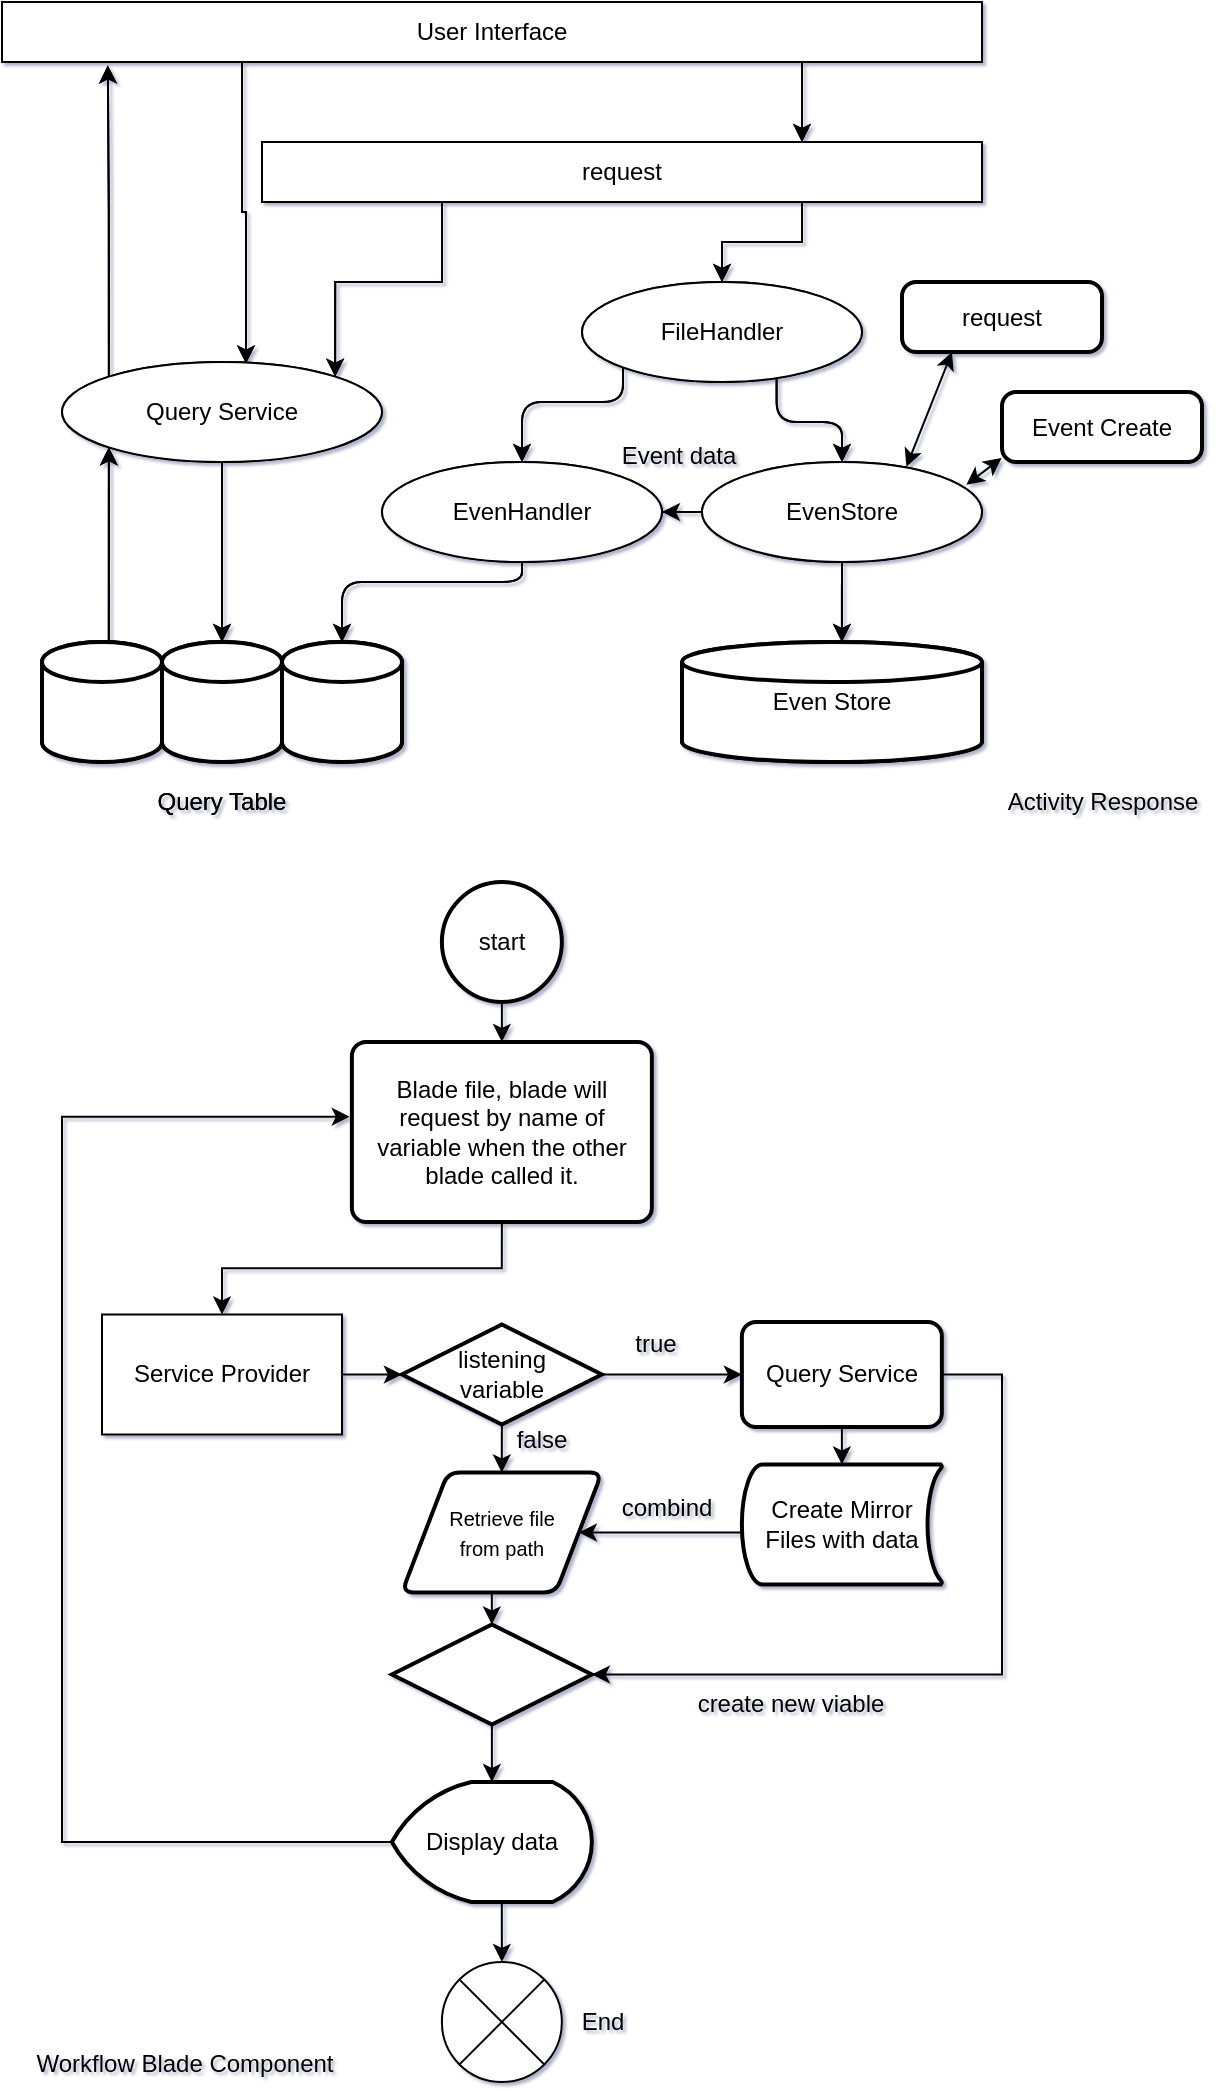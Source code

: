 <mxfile version="13.3.4" type="github" pages="4">
  <diagram id="BKTEssdF6qr65OEh8YFK" name="Page-1">
    <mxGraphModel dx="1106" dy="645" grid="0" gridSize="10" guides="1" tooltips="1" connect="1" arrows="1" fold="1" page="1" pageScale="1" pageWidth="850" pageHeight="1100" math="0" shadow="1">
      <root>
        <mxCell id="0" />
        <mxCell id="1" parent="0" />
        <mxCell id="OPOUw2QIjI7Iy3AGO7ah-33" style="edgeStyle=orthogonalEdgeStyle;rounded=0;orthogonalLoop=1;jettySize=auto;html=1;exitX=0.75;exitY=1;exitDx=0;exitDy=0;entryX=0.75;entryY=0;entryDx=0;entryDy=0;" parent="1" source="OPOUw2QIjI7Iy3AGO7ah-2" target="OPOUw2QIjI7Iy3AGO7ah-3" edge="1">
          <mxGeometry relative="1" as="geometry">
            <Array as="points">
              <mxPoint x="523" y="70" />
            </Array>
          </mxGeometry>
        </mxCell>
        <mxCell id="OPOUw2QIjI7Iy3AGO7ah-38" style="edgeStyle=orthogonalEdgeStyle;rounded=0;orthogonalLoop=1;jettySize=auto;html=1;entryX=0.575;entryY=0.016;entryDx=0;entryDy=0;entryPerimeter=0;" parent="1" target="OPOUw2QIjI7Iy3AGO7ah-9" edge="1">
          <mxGeometry relative="1" as="geometry">
            <mxPoint x="243" y="70" as="sourcePoint" />
            <Array as="points">
              <mxPoint x="243" y="145" />
              <mxPoint x="245" y="145" />
            </Array>
          </mxGeometry>
        </mxCell>
        <mxCell id="OPOUw2QIjI7Iy3AGO7ah-2" value="User Interface" style="rounded=0;whiteSpace=wrap;html=1;" parent="1" vertex="1">
          <mxGeometry x="123" y="40" width="490" height="30" as="geometry" />
        </mxCell>
        <mxCell id="OPOUw2QIjI7Iy3AGO7ah-11" style="edgeStyle=orthogonalEdgeStyle;rounded=0;orthogonalLoop=1;jettySize=auto;html=1;exitX=0.25;exitY=1;exitDx=0;exitDy=0;entryX=1;entryY=0;entryDx=0;entryDy=0;" parent="1" source="OPOUw2QIjI7Iy3AGO7ah-3" target="OPOUw2QIjI7Iy3AGO7ah-9" edge="1">
          <mxGeometry relative="1" as="geometry" />
        </mxCell>
        <mxCell id="OPOUw2QIjI7Iy3AGO7ah-12" style="edgeStyle=orthogonalEdgeStyle;rounded=0;orthogonalLoop=1;jettySize=auto;html=1;exitX=0.75;exitY=1;exitDx=0;exitDy=0;entryX=0.5;entryY=0;entryDx=0;entryDy=0;" parent="1" source="OPOUw2QIjI7Iy3AGO7ah-3" target="OPOUw2QIjI7Iy3AGO7ah-8" edge="1">
          <mxGeometry relative="1" as="geometry" />
        </mxCell>
        <mxCell id="OPOUw2QIjI7Iy3AGO7ah-3" value="request" style="rounded=0;whiteSpace=wrap;html=1;" parent="1" vertex="1">
          <mxGeometry x="253" y="110" width="360" height="30" as="geometry" />
        </mxCell>
        <mxCell id="OPOUw2QIjI7Iy3AGO7ah-8" value="FileHandler" style="ellipse;whiteSpace=wrap;html=1;" parent="1" vertex="1">
          <mxGeometry x="413" y="180" width="140" height="50" as="geometry" />
        </mxCell>
        <mxCell id="OPOUw2QIjI7Iy3AGO7ah-20" value="EvenStore" style="ellipse;whiteSpace=wrap;html=1;" parent="1" vertex="1">
          <mxGeometry x="473" y="270" width="140" height="50" as="geometry" />
        </mxCell>
        <mxCell id="OPOUw2QIjI7Iy3AGO7ah-23" value="EvenHandler" style="ellipse;whiteSpace=wrap;html=1;" parent="1" vertex="1">
          <mxGeometry x="313" y="270" width="140" height="50" as="geometry" />
        </mxCell>
        <mxCell id="OPOUw2QIjI7Iy3AGO7ah-36" style="edgeStyle=orthogonalEdgeStyle;rounded=0;orthogonalLoop=1;jettySize=auto;html=1;exitX=0.5;exitY=1;exitDx=0;exitDy=0;entryX=0.5;entryY=0;entryDx=0;entryDy=0;entryPerimeter=0;" parent="1" source="OPOUw2QIjI7Iy3AGO7ah-9" target="OPOUw2QIjI7Iy3AGO7ah-17" edge="1">
          <mxGeometry relative="1" as="geometry" />
        </mxCell>
        <mxCell id="OPOUw2QIjI7Iy3AGO7ah-40" style="edgeStyle=orthogonalEdgeStyle;rounded=0;orthogonalLoop=1;jettySize=auto;html=1;exitX=0;exitY=0;exitDx=0;exitDy=0;entryX=0.108;entryY=1.056;entryDx=0;entryDy=0;entryPerimeter=0;" parent="1" source="OPOUw2QIjI7Iy3AGO7ah-9" target="OPOUw2QIjI7Iy3AGO7ah-2" edge="1">
          <mxGeometry relative="1" as="geometry" />
        </mxCell>
        <mxCell id="OPOUw2QIjI7Iy3AGO7ah-9" value="Query Service" style="ellipse;whiteSpace=wrap;html=1;" parent="1" vertex="1">
          <mxGeometry x="153" y="220" width="160" height="50" as="geometry" />
        </mxCell>
        <mxCell id="OPOUw2QIjI7Iy3AGO7ah-15" value="Even Store" style="strokeWidth=2;html=1;shape=mxgraph.flowchart.database;whiteSpace=wrap;" parent="1" vertex="1">
          <mxGeometry x="463" y="360" width="150" height="60" as="geometry" />
        </mxCell>
        <mxCell id="OPOUw2QIjI7Iy3AGO7ah-39" style="edgeStyle=orthogonalEdgeStyle;rounded=0;orthogonalLoop=1;jettySize=auto;html=1;exitX=0.5;exitY=0;exitDx=0;exitDy=0;exitPerimeter=0;entryX=0;entryY=1;entryDx=0;entryDy=0;" parent="1" source="OPOUw2QIjI7Iy3AGO7ah-16" target="OPOUw2QIjI7Iy3AGO7ah-9" edge="1">
          <mxGeometry relative="1" as="geometry">
            <Array as="points">
              <mxPoint x="176" y="360" />
            </Array>
          </mxGeometry>
        </mxCell>
        <mxCell id="OPOUw2QIjI7Iy3AGO7ah-16" value="" style="strokeWidth=2;html=1;shape=mxgraph.flowchart.database;whiteSpace=wrap;" parent="1" vertex="1">
          <mxGeometry x="143" y="360" width="60" height="60" as="geometry" />
        </mxCell>
        <mxCell id="OPOUw2QIjI7Iy3AGO7ah-17" value="" style="strokeWidth=2;html=1;shape=mxgraph.flowchart.database;whiteSpace=wrap;" parent="1" vertex="1">
          <mxGeometry x="203" y="360" width="60" height="60" as="geometry" />
        </mxCell>
        <mxCell id="OPOUw2QIjI7Iy3AGO7ah-19" value="" style="strokeWidth=2;html=1;shape=mxgraph.flowchart.database;whiteSpace=wrap;" parent="1" vertex="1">
          <mxGeometry x="263" y="360" width="60" height="60" as="geometry" />
        </mxCell>
        <mxCell id="OPOUw2QIjI7Iy3AGO7ah-28" value="" style="edgeStyle=segmentEdgeStyle;endArrow=classic;html=1;exitX=0.5;exitY=1;exitDx=0;exitDy=0;entryX=0.5;entryY=0;entryDx=0;entryDy=0;entryPerimeter=0;" parent="1" source="OPOUw2QIjI7Iy3AGO7ah-23" target="OPOUw2QIjI7Iy3AGO7ah-19" edge="1">
          <mxGeometry width="50" height="50" relative="1" as="geometry">
            <mxPoint x="328" y="400" as="sourcePoint" />
            <mxPoint x="283" y="350" as="targetPoint" />
            <Array as="points">
              <mxPoint x="383" y="330" />
              <mxPoint x="293" y="330" />
            </Array>
          </mxGeometry>
        </mxCell>
        <mxCell id="OPOUw2QIjI7Iy3AGO7ah-29" value="" style="edgeStyle=segmentEdgeStyle;endArrow=classic;html=1;exitX=0.5;exitY=1;exitDx=0;exitDy=0;entryX=0.533;entryY=0;entryDx=0;entryDy=0;entryPerimeter=0;" parent="1" source="OPOUw2QIjI7Iy3AGO7ah-20" target="OPOUw2QIjI7Iy3AGO7ah-15" edge="1">
          <mxGeometry width="50" height="50" relative="1" as="geometry">
            <mxPoint x="458" y="330" as="sourcePoint" />
            <mxPoint x="553" y="350" as="targetPoint" />
            <Array as="points" />
          </mxGeometry>
        </mxCell>
        <mxCell id="OPOUw2QIjI7Iy3AGO7ah-31" value="" style="edgeStyle=segmentEdgeStyle;endArrow=classic;html=1;exitX=0.695;exitY=0.967;exitDx=0;exitDy=0;entryX=0.5;entryY=0;entryDx=0;entryDy=0;exitPerimeter=0;" parent="1" source="OPOUw2QIjI7Iy3AGO7ah-8" target="OPOUw2QIjI7Iy3AGO7ah-20" edge="1">
          <mxGeometry width="50" height="50" relative="1" as="geometry">
            <mxPoint x="673" y="130" as="sourcePoint" />
            <mxPoint x="673" y="230" as="targetPoint" />
            <Array as="points">
              <mxPoint x="510" y="250" />
              <mxPoint x="543" y="250" />
            </Array>
          </mxGeometry>
        </mxCell>
        <mxCell id="OPOUw2QIjI7Iy3AGO7ah-32" value="" style="edgeStyle=segmentEdgeStyle;endArrow=classic;html=1;exitX=0;exitY=1;exitDx=0;exitDy=0;entryX=0.5;entryY=0;entryDx=0;entryDy=0;" parent="1" source="OPOUw2QIjI7Iy3AGO7ah-8" target="OPOUw2QIjI7Iy3AGO7ah-23" edge="1">
          <mxGeometry width="50" height="50" relative="1" as="geometry">
            <mxPoint x="503" y="230" as="sourcePoint" />
            <mxPoint x="503" y="330" as="targetPoint" />
            <Array as="points">
              <mxPoint x="433" y="240" />
              <mxPoint x="383" y="240" />
            </Array>
          </mxGeometry>
        </mxCell>
        <mxCell id="OPOUw2QIjI7Iy3AGO7ah-41" value="Query Table" style="text;html=1;strokeColor=none;fillColor=none;align=center;verticalAlign=middle;whiteSpace=wrap;rounded=0;" parent="1" vertex="1">
          <mxGeometry x="193" y="430" width="80" height="20" as="geometry" />
        </mxCell>
        <mxCell id="YRMGGNUvjd1UCv-VyneW-5" style="edgeStyle=orthogonalEdgeStyle;rounded=0;orthogonalLoop=1;jettySize=auto;html=1;exitX=0.75;exitY=1;exitDx=0;exitDy=0;entryX=0.75;entryY=0;entryDx=0;entryDy=0;" parent="1" source="YRMGGNUvjd1UCv-VyneW-7" target="YRMGGNUvjd1UCv-VyneW-10" edge="1">
          <mxGeometry relative="1" as="geometry">
            <Array as="points">
              <mxPoint x="523" y="70" />
            </Array>
          </mxGeometry>
        </mxCell>
        <mxCell id="YRMGGNUvjd1UCv-VyneW-6" style="edgeStyle=orthogonalEdgeStyle;rounded=0;orthogonalLoop=1;jettySize=auto;html=1;entryX=0.575;entryY=0.016;entryDx=0;entryDy=0;entryPerimeter=0;" parent="1" target="YRMGGNUvjd1UCv-VyneW-16" edge="1">
          <mxGeometry relative="1" as="geometry">
            <mxPoint x="243" y="70" as="sourcePoint" />
            <Array as="points">
              <mxPoint x="243" y="145" />
              <mxPoint x="245" y="145" />
            </Array>
          </mxGeometry>
        </mxCell>
        <mxCell id="YRMGGNUvjd1UCv-VyneW-7" value="User Interface" style="rounded=0;whiteSpace=wrap;html=1;" parent="1" vertex="1">
          <mxGeometry x="123" y="40" width="490" height="30" as="geometry" />
        </mxCell>
        <mxCell id="YRMGGNUvjd1UCv-VyneW-8" style="edgeStyle=orthogonalEdgeStyle;rounded=0;orthogonalLoop=1;jettySize=auto;html=1;exitX=0.25;exitY=1;exitDx=0;exitDy=0;entryX=1;entryY=0;entryDx=0;entryDy=0;" parent="1" source="YRMGGNUvjd1UCv-VyneW-10" target="YRMGGNUvjd1UCv-VyneW-16" edge="1">
          <mxGeometry relative="1" as="geometry" />
        </mxCell>
        <mxCell id="YRMGGNUvjd1UCv-VyneW-9" style="edgeStyle=orthogonalEdgeStyle;rounded=0;orthogonalLoop=1;jettySize=auto;html=1;exitX=0.75;exitY=1;exitDx=0;exitDy=0;entryX=0.5;entryY=0;entryDx=0;entryDy=0;" parent="1" source="YRMGGNUvjd1UCv-VyneW-10" target="YRMGGNUvjd1UCv-VyneW-11" edge="1">
          <mxGeometry relative="1" as="geometry" />
        </mxCell>
        <mxCell id="YRMGGNUvjd1UCv-VyneW-10" value="request" style="rounded=0;whiteSpace=wrap;html=1;" parent="1" vertex="1">
          <mxGeometry x="253" y="110" width="360" height="30" as="geometry" />
        </mxCell>
        <mxCell id="YRMGGNUvjd1UCv-VyneW-11" value="FileHandler" style="ellipse;whiteSpace=wrap;html=1;" parent="1" vertex="1">
          <mxGeometry x="413" y="180" width="140" height="50" as="geometry" />
        </mxCell>
        <mxCell id="UWbPPp760ukv2PBz4_HG-1" style="edgeStyle=orthogonalEdgeStyle;rounded=0;orthogonalLoop=1;jettySize=auto;html=1;entryX=1;entryY=0.5;entryDx=0;entryDy=0;" edge="1" parent="1" source="YRMGGNUvjd1UCv-VyneW-12" target="YRMGGNUvjd1UCv-VyneW-13">
          <mxGeometry relative="1" as="geometry" />
        </mxCell>
        <mxCell id="YRMGGNUvjd1UCv-VyneW-12" value="EvenStore" style="ellipse;whiteSpace=wrap;html=1;" parent="1" vertex="1">
          <mxGeometry x="473" y="270" width="140" height="50" as="geometry" />
        </mxCell>
        <mxCell id="YRMGGNUvjd1UCv-VyneW-13" value="EvenHandler" style="ellipse;whiteSpace=wrap;html=1;" parent="1" vertex="1">
          <mxGeometry x="313" y="270" width="140" height="50" as="geometry" />
        </mxCell>
        <mxCell id="YRMGGNUvjd1UCv-VyneW-14" style="edgeStyle=orthogonalEdgeStyle;rounded=0;orthogonalLoop=1;jettySize=auto;html=1;exitX=0.5;exitY=1;exitDx=0;exitDy=0;entryX=0.5;entryY=0;entryDx=0;entryDy=0;entryPerimeter=0;" parent="1" source="YRMGGNUvjd1UCv-VyneW-16" target="YRMGGNUvjd1UCv-VyneW-20" edge="1">
          <mxGeometry relative="1" as="geometry" />
        </mxCell>
        <mxCell id="YRMGGNUvjd1UCv-VyneW-15" style="edgeStyle=orthogonalEdgeStyle;rounded=0;orthogonalLoop=1;jettySize=auto;html=1;exitX=0;exitY=0;exitDx=0;exitDy=0;entryX=0.108;entryY=1.056;entryDx=0;entryDy=0;entryPerimeter=0;" parent="1" source="YRMGGNUvjd1UCv-VyneW-16" target="YRMGGNUvjd1UCv-VyneW-7" edge="1">
          <mxGeometry relative="1" as="geometry" />
        </mxCell>
        <mxCell id="YRMGGNUvjd1UCv-VyneW-16" value="Query Service" style="ellipse;whiteSpace=wrap;html=1;" parent="1" vertex="1">
          <mxGeometry x="153" y="220" width="160" height="50" as="geometry" />
        </mxCell>
        <mxCell id="YRMGGNUvjd1UCv-VyneW-17" value="Even Store" style="strokeWidth=2;html=1;shape=mxgraph.flowchart.database;whiteSpace=wrap;" parent="1" vertex="1">
          <mxGeometry x="463" y="360" width="150" height="60" as="geometry" />
        </mxCell>
        <mxCell id="YRMGGNUvjd1UCv-VyneW-18" style="edgeStyle=orthogonalEdgeStyle;rounded=0;orthogonalLoop=1;jettySize=auto;html=1;exitX=0.5;exitY=0;exitDx=0;exitDy=0;exitPerimeter=0;entryX=0;entryY=1;entryDx=0;entryDy=0;" parent="1" source="YRMGGNUvjd1UCv-VyneW-19" target="YRMGGNUvjd1UCv-VyneW-16" edge="1">
          <mxGeometry relative="1" as="geometry">
            <Array as="points">
              <mxPoint x="176" y="360" />
            </Array>
          </mxGeometry>
        </mxCell>
        <mxCell id="YRMGGNUvjd1UCv-VyneW-19" value="" style="strokeWidth=2;html=1;shape=mxgraph.flowchart.database;whiteSpace=wrap;" parent="1" vertex="1">
          <mxGeometry x="143" y="360" width="60" height="60" as="geometry" />
        </mxCell>
        <mxCell id="YRMGGNUvjd1UCv-VyneW-20" value="" style="strokeWidth=2;html=1;shape=mxgraph.flowchart.database;whiteSpace=wrap;" parent="1" vertex="1">
          <mxGeometry x="203" y="360" width="60" height="60" as="geometry" />
        </mxCell>
        <mxCell id="YRMGGNUvjd1UCv-VyneW-21" value="" style="strokeWidth=2;html=1;shape=mxgraph.flowchart.database;whiteSpace=wrap;" parent="1" vertex="1">
          <mxGeometry x="263" y="360" width="60" height="60" as="geometry" />
        </mxCell>
        <mxCell id="YRMGGNUvjd1UCv-VyneW-22" value="" style="edgeStyle=segmentEdgeStyle;endArrow=classic;html=1;exitX=0.5;exitY=1;exitDx=0;exitDy=0;entryX=0.5;entryY=0;entryDx=0;entryDy=0;entryPerimeter=0;" parent="1" source="YRMGGNUvjd1UCv-VyneW-13" target="YRMGGNUvjd1UCv-VyneW-21" edge="1">
          <mxGeometry width="50" height="50" relative="1" as="geometry">
            <mxPoint x="328" y="400" as="sourcePoint" />
            <mxPoint x="283" y="350" as="targetPoint" />
            <Array as="points">
              <mxPoint x="383" y="330" />
              <mxPoint x="293" y="330" />
            </Array>
          </mxGeometry>
        </mxCell>
        <mxCell id="YRMGGNUvjd1UCv-VyneW-23" value="" style="edgeStyle=segmentEdgeStyle;endArrow=classic;html=1;exitX=0.5;exitY=1;exitDx=0;exitDy=0;entryX=0.533;entryY=0;entryDx=0;entryDy=0;entryPerimeter=0;" parent="1" source="YRMGGNUvjd1UCv-VyneW-12" target="YRMGGNUvjd1UCv-VyneW-17" edge="1">
          <mxGeometry width="50" height="50" relative="1" as="geometry">
            <mxPoint x="458" y="330" as="sourcePoint" />
            <mxPoint x="553" y="350" as="targetPoint" />
            <Array as="points" />
          </mxGeometry>
        </mxCell>
        <mxCell id="YRMGGNUvjd1UCv-VyneW-24" value="" style="edgeStyle=segmentEdgeStyle;endArrow=classic;html=1;exitX=0.695;exitY=0.967;exitDx=0;exitDy=0;entryX=0.5;entryY=0;entryDx=0;entryDy=0;exitPerimeter=0;" parent="1" source="YRMGGNUvjd1UCv-VyneW-11" target="YRMGGNUvjd1UCv-VyneW-12" edge="1">
          <mxGeometry width="50" height="50" relative="1" as="geometry">
            <mxPoint x="673" y="130" as="sourcePoint" />
            <mxPoint x="673" y="230" as="targetPoint" />
            <Array as="points">
              <mxPoint x="510" y="250" />
              <mxPoint x="543" y="250" />
            </Array>
          </mxGeometry>
        </mxCell>
        <mxCell id="YRMGGNUvjd1UCv-VyneW-25" value="" style="edgeStyle=segmentEdgeStyle;endArrow=classic;html=1;exitX=0;exitY=1;exitDx=0;exitDy=0;entryX=0.5;entryY=0;entryDx=0;entryDy=0;" parent="1" source="YRMGGNUvjd1UCv-VyneW-11" target="YRMGGNUvjd1UCv-VyneW-13" edge="1">
          <mxGeometry width="50" height="50" relative="1" as="geometry">
            <mxPoint x="503" y="230" as="sourcePoint" />
            <mxPoint x="503" y="330" as="targetPoint" />
            <Array as="points">
              <mxPoint x="433" y="240" />
              <mxPoint x="383" y="240" />
            </Array>
          </mxGeometry>
        </mxCell>
        <mxCell id="YRMGGNUvjd1UCv-VyneW-26" value="Query Table" style="text;html=1;strokeColor=none;fillColor=none;align=center;verticalAlign=middle;whiteSpace=wrap;rounded=0;" parent="1" vertex="1">
          <mxGeometry x="193" y="430" width="80" height="20" as="geometry" />
        </mxCell>
        <mxCell id="YRMGGNUvjd1UCv-VyneW-27" value="Event Create" style="rounded=1;whiteSpace=wrap;html=1;absoluteArcSize=1;arcSize=14;strokeWidth=2;" parent="1" vertex="1">
          <mxGeometry x="623" y="235" width="100" height="35" as="geometry" />
        </mxCell>
        <mxCell id="YRMGGNUvjd1UCv-VyneW-28" value="request" style="rounded=1;whiteSpace=wrap;html=1;absoluteArcSize=1;arcSize=14;strokeWidth=2;" parent="1" vertex="1">
          <mxGeometry x="573" y="180" width="100" height="35" as="geometry" />
        </mxCell>
        <mxCell id="YRMGGNUvjd1UCv-VyneW-29" value="" style="endArrow=classic;startArrow=classic;html=1;entryX=0.25;entryY=1;entryDx=0;entryDy=0;exitX=0.73;exitY=0.047;exitDx=0;exitDy=0;exitPerimeter=0;" parent="1" source="YRMGGNUvjd1UCv-VyneW-12" target="YRMGGNUvjd1UCv-VyneW-28" edge="1">
          <mxGeometry width="50" height="50" relative="1" as="geometry">
            <mxPoint x="553" y="270" as="sourcePoint" />
            <mxPoint x="603" y="220" as="targetPoint" />
          </mxGeometry>
        </mxCell>
        <mxCell id="YRMGGNUvjd1UCv-VyneW-30" value="" style="endArrow=classic;startArrow=classic;html=1;entryX=-0.002;entryY=0.942;entryDx=0;entryDy=0;exitX=0.944;exitY=0.228;exitDx=0;exitDy=0;exitPerimeter=0;entryPerimeter=0;" parent="1" source="YRMGGNUvjd1UCv-VyneW-12" target="YRMGGNUvjd1UCv-VyneW-27" edge="1">
          <mxGeometry width="50" height="50" relative="1" as="geometry">
            <mxPoint x="603" y="327.35" as="sourcePoint" />
            <mxPoint x="625.8" y="270" as="targetPoint" />
          </mxGeometry>
        </mxCell>
        <mxCell id="YRMGGNUvjd1UCv-VyneW-31" style="edgeStyle=orthogonalEdgeStyle;rounded=0;orthogonalLoop=1;jettySize=auto;html=1;exitX=0.5;exitY=1;exitDx=0;exitDy=0;exitPerimeter=0;entryX=0.5;entryY=0;entryDx=0;entryDy=0;" parent="1" source="YRMGGNUvjd1UCv-VyneW-32" target="YRMGGNUvjd1UCv-VyneW-34" edge="1">
          <mxGeometry relative="1" as="geometry" />
        </mxCell>
        <mxCell id="YRMGGNUvjd1UCv-VyneW-32" value="start" style="strokeWidth=2;html=1;shape=mxgraph.flowchart.start_2;whiteSpace=wrap;" parent="1" vertex="1">
          <mxGeometry x="342.94" y="480" width="60" height="60" as="geometry" />
        </mxCell>
        <mxCell id="YRMGGNUvjd1UCv-VyneW-33" style="edgeStyle=orthogonalEdgeStyle;rounded=0;orthogonalLoop=1;jettySize=auto;html=1;exitX=0.5;exitY=1;exitDx=0;exitDy=0;entryX=0.5;entryY=0;entryDx=0;entryDy=0;" parent="1" source="YRMGGNUvjd1UCv-VyneW-34" target="YRMGGNUvjd1UCv-VyneW-36" edge="1">
          <mxGeometry relative="1" as="geometry" />
        </mxCell>
        <mxCell id="YRMGGNUvjd1UCv-VyneW-34" value="Blade file, blade will request by name of variable when the other blade called it." style="rounded=1;whiteSpace=wrap;html=1;absoluteArcSize=1;arcSize=14;strokeWidth=2;" parent="1" vertex="1">
          <mxGeometry x="297.94" y="560" width="150" height="90" as="geometry" />
        </mxCell>
        <mxCell id="YRMGGNUvjd1UCv-VyneW-35" style="edgeStyle=orthogonalEdgeStyle;rounded=0;orthogonalLoop=1;jettySize=auto;html=1;exitX=1;exitY=0.5;exitDx=0;exitDy=0;entryX=0;entryY=0.5;entryDx=0;entryDy=0;entryPerimeter=0;" parent="1" source="YRMGGNUvjd1UCv-VyneW-36" target="YRMGGNUvjd1UCv-VyneW-39" edge="1">
          <mxGeometry relative="1" as="geometry" />
        </mxCell>
        <mxCell id="YRMGGNUvjd1UCv-VyneW-36" value="Service Provider" style="rounded=0;whiteSpace=wrap;html=1;" parent="1" vertex="1">
          <mxGeometry x="173" y="696.25" width="120" height="60" as="geometry" />
        </mxCell>
        <mxCell id="YRMGGNUvjd1UCv-VyneW-37" style="edgeStyle=orthogonalEdgeStyle;rounded=0;orthogonalLoop=1;jettySize=auto;html=1;exitX=1;exitY=0.5;exitDx=0;exitDy=0;exitPerimeter=0;entryX=0;entryY=0.5;entryDx=0;entryDy=0;" parent="1" source="YRMGGNUvjd1UCv-VyneW-39" target="YRMGGNUvjd1UCv-VyneW-41" edge="1">
          <mxGeometry relative="1" as="geometry" />
        </mxCell>
        <mxCell id="YRMGGNUvjd1UCv-VyneW-38" style="edgeStyle=orthogonalEdgeStyle;rounded=0;orthogonalLoop=1;jettySize=auto;html=1;exitX=0.5;exitY=1;exitDx=0;exitDy=0;exitPerimeter=0;" parent="1" source="YRMGGNUvjd1UCv-VyneW-39" target="YRMGGNUvjd1UCv-VyneW-44" edge="1">
          <mxGeometry relative="1" as="geometry" />
        </mxCell>
        <mxCell id="YRMGGNUvjd1UCv-VyneW-39" value="listening&lt;br&gt;variable" style="strokeWidth=2;html=1;shape=mxgraph.flowchart.decision;whiteSpace=wrap;" parent="1" vertex="1">
          <mxGeometry x="322.94" y="701.25" width="100" height="50" as="geometry" />
        </mxCell>
        <mxCell id="YRMGGNUvjd1UCv-VyneW-40" style="edgeStyle=orthogonalEdgeStyle;rounded=0;orthogonalLoop=1;jettySize=auto;html=1;exitX=0.5;exitY=1;exitDx=0;exitDy=0;entryX=0.5;entryY=0;entryDx=0;entryDy=0;entryPerimeter=0;" parent="1" source="YRMGGNUvjd1UCv-VyneW-41" target="YRMGGNUvjd1UCv-VyneW-46" edge="1">
          <mxGeometry relative="1" as="geometry" />
        </mxCell>
        <mxCell id="lP2rzMahKyLGZ5AvL-rd-8" style="edgeStyle=orthogonalEdgeStyle;rounded=0;orthogonalLoop=1;jettySize=auto;html=1;entryX=1;entryY=0.5;entryDx=0;entryDy=0;entryPerimeter=0;" edge="1" parent="1" source="YRMGGNUvjd1UCv-VyneW-41" target="YRMGGNUvjd1UCv-VyneW-51">
          <mxGeometry relative="1" as="geometry">
            <Array as="points">
              <mxPoint x="623" y="726" />
              <mxPoint x="623" y="876" />
            </Array>
          </mxGeometry>
        </mxCell>
        <mxCell id="YRMGGNUvjd1UCv-VyneW-41" value="Query Service" style="rounded=1;whiteSpace=wrap;html=1;absoluteArcSize=1;arcSize=14;strokeWidth=2;" parent="1" vertex="1">
          <mxGeometry x="492.94" y="700" width="100" height="52.5" as="geometry" />
        </mxCell>
        <mxCell id="YRMGGNUvjd1UCv-VyneW-42" value="true" style="text;html=1;strokeColor=none;fillColor=none;align=center;verticalAlign=middle;whiteSpace=wrap;rounded=0;" parent="1" vertex="1">
          <mxGeometry x="430" y="701.25" width="40" height="20" as="geometry" />
        </mxCell>
        <mxCell id="YRMGGNUvjd1UCv-VyneW-43" style="edgeStyle=orthogonalEdgeStyle;rounded=0;orthogonalLoop=1;jettySize=auto;html=1;exitX=0.5;exitY=1;exitDx=0;exitDy=0;entryX=0.5;entryY=0;entryDx=0;entryDy=0;entryPerimeter=0;" parent="1" source="YRMGGNUvjd1UCv-VyneW-44" target="YRMGGNUvjd1UCv-VyneW-51" edge="1">
          <mxGeometry relative="1" as="geometry" />
        </mxCell>
        <mxCell id="YRMGGNUvjd1UCv-VyneW-44" value="&lt;font style=&quot;font-size: 10px&quot;&gt;Retrieve file &lt;br&gt;from path&lt;/font&gt;" style="shape=parallelogram;html=1;strokeWidth=2;perimeter=parallelogramPerimeter;whiteSpace=wrap;rounded=1;arcSize=12;size=0.23;" parent="1" vertex="1">
          <mxGeometry x="322.94" y="775.25" width="100" height="60" as="geometry" />
        </mxCell>
        <mxCell id="YRMGGNUvjd1UCv-VyneW-45" style="edgeStyle=orthogonalEdgeStyle;rounded=0;orthogonalLoop=1;jettySize=auto;html=1;entryX=1;entryY=0.5;entryDx=0;entryDy=0;exitX=0.05;exitY=0.567;exitDx=0;exitDy=0;exitPerimeter=0;" parent="1" source="YRMGGNUvjd1UCv-VyneW-46" target="YRMGGNUvjd1UCv-VyneW-44" edge="1">
          <mxGeometry relative="1" as="geometry">
            <mxPoint x="487.94" y="805.25" as="sourcePoint" />
            <Array as="points" />
          </mxGeometry>
        </mxCell>
        <mxCell id="YRMGGNUvjd1UCv-VyneW-46" value="Create Mirror Files with data" style="strokeWidth=2;html=1;shape=mxgraph.flowchart.stored_data;whiteSpace=wrap;" parent="1" vertex="1">
          <mxGeometry x="492.94" y="771.25" width="100" height="60" as="geometry" />
        </mxCell>
        <mxCell id="YRMGGNUvjd1UCv-VyneW-50" style="edgeStyle=orthogonalEdgeStyle;rounded=0;orthogonalLoop=1;jettySize=auto;html=1;exitX=0.5;exitY=1;exitDx=0;exitDy=0;exitPerimeter=0;entryX=0.5;entryY=0;entryDx=0;entryDy=0;entryPerimeter=0;" parent="1" source="YRMGGNUvjd1UCv-VyneW-51" target="YRMGGNUvjd1UCv-VyneW-55" edge="1">
          <mxGeometry relative="1" as="geometry" />
        </mxCell>
        <mxCell id="YRMGGNUvjd1UCv-VyneW-51" value="" style="strokeWidth=2;html=1;shape=mxgraph.flowchart.decision;whiteSpace=wrap;" parent="1" vertex="1">
          <mxGeometry x="317.94" y="851.25" width="100" height="50" as="geometry" />
        </mxCell>
        <mxCell id="YRMGGNUvjd1UCv-VyneW-52" value="" style="verticalLabelPosition=bottom;verticalAlign=top;html=1;shape=mxgraph.flowchart.or;" parent="1" vertex="1">
          <mxGeometry x="342.94" y="1020" width="60" height="60" as="geometry" />
        </mxCell>
        <mxCell id="YRMGGNUvjd1UCv-VyneW-53" style="edgeStyle=orthogonalEdgeStyle;rounded=0;orthogonalLoop=1;jettySize=auto;html=1;exitX=0;exitY=0.5;exitDx=0;exitDy=0;exitPerimeter=0;entryX=-0.007;entryY=0.415;entryDx=0;entryDy=0;entryPerimeter=0;" parent="1" source="YRMGGNUvjd1UCv-VyneW-55" target="YRMGGNUvjd1UCv-VyneW-34" edge="1">
          <mxGeometry relative="1" as="geometry">
            <Array as="points">
              <mxPoint x="153" y="960" />
              <mxPoint x="153" y="597" />
            </Array>
          </mxGeometry>
        </mxCell>
        <mxCell id="YRMGGNUvjd1UCv-VyneW-54" style="edgeStyle=orthogonalEdgeStyle;rounded=0;orthogonalLoop=1;jettySize=auto;html=1;exitX=0.5;exitY=1;exitDx=0;exitDy=0;exitPerimeter=0;entryX=0.5;entryY=0;entryDx=0;entryDy=0;entryPerimeter=0;" parent="1" source="YRMGGNUvjd1UCv-VyneW-55" target="YRMGGNUvjd1UCv-VyneW-52" edge="1">
          <mxGeometry relative="1" as="geometry" />
        </mxCell>
        <mxCell id="YRMGGNUvjd1UCv-VyneW-55" value="Display data" style="strokeWidth=2;html=1;shape=mxgraph.flowchart.display;whiteSpace=wrap;" parent="1" vertex="1">
          <mxGeometry x="317.94" y="930" width="100" height="60" as="geometry" />
        </mxCell>
        <mxCell id="YRMGGNUvjd1UCv-VyneW-56" value="End" style="text;html=1;align=center;verticalAlign=middle;resizable=0;points=[];autosize=1;" parent="1" vertex="1">
          <mxGeometry x="402.94" y="1040" width="40" height="20" as="geometry" />
        </mxCell>
        <mxCell id="YRMGGNUvjd1UCv-VyneW-175" value="Activity Response" style="text;html=1;align=center;verticalAlign=middle;resizable=0;points=[];autosize=1;" parent="1" vertex="1">
          <mxGeometry x="618" y="430" width="110" height="20" as="geometry" />
        </mxCell>
        <mxCell id="YRMGGNUvjd1UCv-VyneW-176" value="Workflow Blade Component" style="text;html=1;align=center;verticalAlign=middle;resizable=0;points=[];autosize=1;" parent="1" vertex="1">
          <mxGeometry x="134" y="1062" width="159" height="17" as="geometry" />
        </mxCell>
        <mxCell id="lP2rzMahKyLGZ5AvL-rd-1" value="Event data" style="text;html=1;align=center;verticalAlign=middle;resizable=0;points=[];autosize=1;" vertex="1" parent="1">
          <mxGeometry x="427" y="258" width="68" height="17" as="geometry" />
        </mxCell>
        <mxCell id="lP2rzMahKyLGZ5AvL-rd-2" value="false" style="text;html=1;strokeColor=none;fillColor=none;align=center;verticalAlign=middle;whiteSpace=wrap;rounded=0;" vertex="1" parent="1">
          <mxGeometry x="373" y="749" width="40" height="20" as="geometry" />
        </mxCell>
        <mxCell id="lP2rzMahKyLGZ5AvL-rd-3" value="combind" style="text;html=1;align=center;verticalAlign=middle;resizable=0;points=[];autosize=1;" vertex="1" parent="1">
          <mxGeometry x="427" y="784" width="56" height="17" as="geometry" />
        </mxCell>
        <mxCell id="lP2rzMahKyLGZ5AvL-rd-9" value="create new viable" style="text;html=1;align=center;verticalAlign=middle;resizable=0;points=[];autosize=1;" vertex="1" parent="1">
          <mxGeometry x="465" y="882" width="103" height="17" as="geometry" />
        </mxCell>
      </root>
    </mxGraphModel>
  </diagram>
  <diagram id="S0aR54LQWZQ2x_PyATXb" name="Page-2">
    <mxGraphModel dx="256" dy="645" grid="0" gridSize="10" guides="1" tooltips="1" connect="1" arrows="1" fold="1" page="1" pageScale="1" pageWidth="850" pageHeight="1100" math="0" shadow="0">
      <root>
        <mxCell id="hgFlTB9xdZB-NyhKWPaA-0" />
        <mxCell id="hgFlTB9xdZB-NyhKWPaA-1" parent="hgFlTB9xdZB-NyhKWPaA-0" />
        <mxCell id="NHUMXWONQnKtHMn_czaP-0" value="" style="html=1;" parent="hgFlTB9xdZB-NyhKWPaA-1" vertex="1">
          <mxGeometry x="950" y="70" width="600" height="360" as="geometry" />
        </mxCell>
        <mxCell id="NHUMXWONQnKtHMn_czaP-1" value="" style="endArrow=none;html=1;fontSize=11;exitX=1;exitY=0.5;exitDx=0;exitDy=0;" parent="hgFlTB9xdZB-NyhKWPaA-1" source="NHUMXWONQnKtHMn_czaP-10" target="NHUMXWONQnKtHMn_czaP-18" edge="1">
          <mxGeometry width="50" height="50" relative="1" as="geometry">
            <mxPoint x="1420.0" y="120" as="sourcePoint" />
            <mxPoint x="1590" y="120" as="targetPoint" />
          </mxGeometry>
        </mxCell>
        <mxCell id="NHUMXWONQnKtHMn_czaP-2" value="authenticate" style="shape=umlFrame;whiteSpace=wrap;html=1;fontSize=9;" parent="hgFlTB9xdZB-NyhKWPaA-1" vertex="1">
          <mxGeometry x="960" y="80" width="480" height="340" as="geometry" />
        </mxCell>
        <mxCell id="NHUMXWONQnKtHMn_czaP-3" value="Seller" style="shape=umlActor;verticalLabelPosition=bottom;labelBackgroundColor=#ffffff;verticalAlign=top;html=1;" parent="hgFlTB9xdZB-NyhKWPaA-1" vertex="1">
          <mxGeometry x="880" y="155" width="30" height="60" as="geometry" />
        </mxCell>
        <mxCell id="NHUMXWONQnKtHMn_czaP-4" value="Admin" style="shape=umlActor;verticalLabelPosition=bottom;labelBackgroundColor=#ffffff;verticalAlign=top;html=1;" parent="hgFlTB9xdZB-NyhKWPaA-1" vertex="1">
          <mxGeometry x="880" y="305" width="30" height="60" as="geometry" />
        </mxCell>
        <mxCell id="NHUMXWONQnKtHMn_czaP-5" value="" style="html=1;verticalAlign=bottom;endArrow=open;dashed=1;endSize=8;exitX=0.498;exitY=-0.012;exitDx=0;exitDy=0;exitPerimeter=0;" parent="hgFlTB9xdZB-NyhKWPaA-1" source="NHUMXWONQnKtHMn_czaP-4" edge="1">
          <mxGeometry relative="1" as="geometry">
            <mxPoint x="895" y="300" as="sourcePoint" />
            <mxPoint x="895" y="240" as="targetPoint" />
          </mxGeometry>
        </mxCell>
        <mxCell id="NHUMXWONQnKtHMn_czaP-6" value="login" style="ellipse;whiteSpace=wrap;html=1;fontSize=11;" parent="hgFlTB9xdZB-NyhKWPaA-1" vertex="1">
          <mxGeometry x="1300" y="150" width="80" height="30" as="geometry" />
        </mxCell>
        <mxCell id="NHUMXWONQnKtHMn_czaP-7" value="CRUD Product" style="ellipse;whiteSpace=wrap;html=1;fontSize=10;" parent="hgFlTB9xdZB-NyhKWPaA-1" vertex="1">
          <mxGeometry x="1010" y="225" width="80" height="30" as="geometry" />
        </mxCell>
        <mxCell id="NHUMXWONQnKtHMn_czaP-8" value="Filer Product" style="ellipse;whiteSpace=wrap;html=1;fontSize=9;" parent="hgFlTB9xdZB-NyhKWPaA-1" vertex="1">
          <mxGeometry x="1450" y="375" width="80" height="30" as="geometry" />
        </mxCell>
        <mxCell id="NHUMXWONQnKtHMn_czaP-9" value="Register Option" style="ellipse;whiteSpace=wrap;html=1;fontSize=9;" parent="hgFlTB9xdZB-NyhKWPaA-1" vertex="1">
          <mxGeometry x="1270" y="100" width="80" height="30" as="geometry" />
        </mxCell>
        <mxCell id="NHUMXWONQnKtHMn_czaP-10" value="Request Booking" style="ellipse;whiteSpace=wrap;html=1;fontSize=9;" parent="hgFlTB9xdZB-NyhKWPaA-1" vertex="1">
          <mxGeometry x="1330" y="205" width="80" height="30" as="geometry" />
        </mxCell>
        <mxCell id="NHUMXWONQnKtHMn_czaP-11" value="Chart" style="ellipse;whiteSpace=wrap;html=1;fontSize=11;" parent="hgFlTB9xdZB-NyhKWPaA-1" vertex="1">
          <mxGeometry x="1180" y="130" width="80" height="30" as="geometry" />
        </mxCell>
        <mxCell id="NHUMXWONQnKtHMn_czaP-12" value="Wishlist" style="ellipse;whiteSpace=wrap;html=1;fontSize=10;" parent="hgFlTB9xdZB-NyhKWPaA-1" vertex="1">
          <mxGeometry x="1320" y="255" width="80" height="30" as="geometry" />
        </mxCell>
        <mxCell id="NHUMXWONQnKtHMn_czaP-13" value="Order History" style="ellipse;whiteSpace=wrap;html=1;fontSize=9;" parent="hgFlTB9xdZB-NyhKWPaA-1" vertex="1">
          <mxGeometry x="1310" y="375" width="80" height="30" as="geometry" />
        </mxCell>
        <mxCell id="NHUMXWONQnKtHMn_czaP-14" value="Add Shop" style="ellipse;whiteSpace=wrap;html=1;fontSize=9;" parent="hgFlTB9xdZB-NyhKWPaA-1" vertex="1">
          <mxGeometry x="1020" y="295" width="80" height="30" as="geometry" />
        </mxCell>
        <mxCell id="NHUMXWONQnKtHMn_czaP-15" value="Checkout" style="ellipse;whiteSpace=wrap;html=1;fontSize=9;" parent="hgFlTB9xdZB-NyhKWPaA-1" vertex="1">
          <mxGeometry x="1310" y="320" width="80" height="30" as="geometry" />
        </mxCell>
        <mxCell id="NHUMXWONQnKtHMn_czaP-16" value="POS system" style="ellipse;whiteSpace=wrap;html=1;fontSize=9;" parent="hgFlTB9xdZB-NyhKWPaA-1" vertex="1">
          <mxGeometry x="1010" y="160" width="80" height="30" as="geometry" />
        </mxCell>
        <mxCell id="NHUMXWONQnKtHMn_czaP-17" value="Purchase" style="ellipse;whiteSpace=wrap;html=1;fontSize=9;" parent="hgFlTB9xdZB-NyhKWPaA-1" vertex="1">
          <mxGeometry x="1020" y="110" width="80" height="30" as="geometry" />
        </mxCell>
        <mxCell id="NHUMXWONQnKtHMn_czaP-18" value="Customer" style="shape=umlActor;verticalLabelPosition=bottom;labelBackgroundColor=#ffffff;verticalAlign=top;html=1;fontSize=11;" parent="hgFlTB9xdZB-NyhKWPaA-1" vertex="1">
          <mxGeometry x="1580" y="90" width="30" height="60" as="geometry" />
        </mxCell>
        <mxCell id="NHUMXWONQnKtHMn_czaP-19" value="Actor" style="shape=umlActor;verticalLabelPosition=bottom;labelBackgroundColor=#ffffff;verticalAlign=top;html=1;fontSize=11;" parent="hgFlTB9xdZB-NyhKWPaA-1" vertex="1">
          <mxGeometry x="1580" y="230" width="30" height="60" as="geometry" />
        </mxCell>
        <mxCell id="NHUMXWONQnKtHMn_czaP-20" value="Seller" style="shape=umlActor;verticalLabelPosition=bottom;labelBackgroundColor=#ffffff;verticalAlign=top;html=1;" parent="hgFlTB9xdZB-NyhKWPaA-1" vertex="1">
          <mxGeometry x="1580" y="335" width="30" height="60" as="geometry" />
        </mxCell>
        <mxCell id="NHUMXWONQnKtHMn_czaP-21" value="" style="html=1;verticalAlign=bottom;endArrow=open;dashed=1;endSize=8;" parent="hgFlTB9xdZB-NyhKWPaA-1" source="NHUMXWONQnKtHMn_czaP-20" target="NHUMXWONQnKtHMn_czaP-19" edge="1">
          <mxGeometry relative="1" as="geometry">
            <mxPoint x="1630" y="384.28" as="sourcePoint" />
            <mxPoint x="1630.06" y="320" as="targetPoint" />
          </mxGeometry>
        </mxCell>
        <mxCell id="NHUMXWONQnKtHMn_czaP-22" value="" style="html=1;verticalAlign=bottom;endArrow=open;dashed=1;endSize=8;exitX=0.5;exitY=0;exitDx=0;exitDy=0;exitPerimeter=0;" parent="hgFlTB9xdZB-NyhKWPaA-1" source="NHUMXWONQnKtHMn_czaP-19" target="NHUMXWONQnKtHMn_czaP-18" edge="1">
          <mxGeometry relative="1" as="geometry">
            <mxPoint x="1594.83" y="225" as="sourcePoint" />
            <mxPoint x="1594.83" y="180" as="targetPoint" />
          </mxGeometry>
        </mxCell>
        <mxCell id="NHUMXWONQnKtHMn_czaP-23" value="" style="endArrow=none;html=1;fontSize=11;entryX=0;entryY=0.5;entryDx=0;entryDy=0;" parent="hgFlTB9xdZB-NyhKWPaA-1" source="NHUMXWONQnKtHMn_czaP-3" target="NHUMXWONQnKtHMn_czaP-7" edge="1">
          <mxGeometry width="50" height="50" relative="1" as="geometry">
            <mxPoint x="970" y="240" as="sourcePoint" />
            <mxPoint x="1020" y="190" as="targetPoint" />
          </mxGeometry>
        </mxCell>
        <mxCell id="NHUMXWONQnKtHMn_czaP-24" value="" style="endArrow=none;html=1;fontSize=11;entryX=0;entryY=0.5;entryDx=0;entryDy=0;" parent="hgFlTB9xdZB-NyhKWPaA-1" source="NHUMXWONQnKtHMn_czaP-3" target="NHUMXWONQnKtHMn_czaP-16" edge="1">
          <mxGeometry width="50" height="50" relative="1" as="geometry">
            <mxPoint x="920.0" y="187.174" as="sourcePoint" />
            <mxPoint x="1020.0" y="135" as="targetPoint" />
          </mxGeometry>
        </mxCell>
        <mxCell id="NHUMXWONQnKtHMn_czaP-25" value="" style="endArrow=none;html=1;fontSize=11;entryX=0;entryY=0.5;entryDx=0;entryDy=0;" parent="hgFlTB9xdZB-NyhKWPaA-1" source="NHUMXWONQnKtHMn_czaP-3" target="NHUMXWONQnKtHMn_czaP-17" edge="1">
          <mxGeometry width="50" height="50" relative="1" as="geometry">
            <mxPoint x="920.0" y="216.923" as="sourcePoint" />
            <mxPoint x="970.0" y="290.0" as="targetPoint" />
          </mxGeometry>
        </mxCell>
        <mxCell id="NHUMXWONQnKtHMn_czaP-26" value="" style="endArrow=none;html=1;fontSize=11;entryX=0;entryY=0.5;entryDx=0;entryDy=0;exitX=1;exitY=1;exitDx=0;exitDy=0;exitPerimeter=0;" parent="hgFlTB9xdZB-NyhKWPaA-1" source="NHUMXWONQnKtHMn_czaP-3" target="NHUMXWONQnKtHMn_czaP-14" edge="1">
          <mxGeometry width="50" height="50" relative="1" as="geometry">
            <mxPoint x="920.0" y="202.105" as="sourcePoint" />
            <mxPoint x="1000.0" y="240" as="targetPoint" />
          </mxGeometry>
        </mxCell>
        <mxCell id="NHUMXWONQnKtHMn_czaP-27" value="" style="endArrow=none;html=1;fontSize=11;entryX=0;entryY=1;entryDx=0;entryDy=0;exitX=1;exitY=0.333;exitDx=0;exitDy=0;exitPerimeter=0;" parent="hgFlTB9xdZB-NyhKWPaA-1" source="NHUMXWONQnKtHMn_czaP-4" target="NHUMXWONQnKtHMn_czaP-7" edge="1">
          <mxGeometry width="50" height="50" relative="1" as="geometry">
            <mxPoint x="920.0" y="225" as="sourcePoint" />
            <mxPoint x="1000.0" y="305.0" as="targetPoint" />
          </mxGeometry>
        </mxCell>
        <mxCell id="NHUMXWONQnKtHMn_czaP-28" value="" style="endArrow=none;html=1;fontSize=11;exitX=1;exitY=0;exitDx=0;exitDy=0;" parent="hgFlTB9xdZB-NyhKWPaA-1" source="NHUMXWONQnKtHMn_czaP-34" target="NHUMXWONQnKtHMn_czaP-18" edge="1">
          <mxGeometry width="50" height="50" relative="1" as="geometry">
            <mxPoint x="1173" y="419.39" as="sourcePoint" />
            <mxPoint x="1284.716" y="344.997" as="targetPoint" />
          </mxGeometry>
        </mxCell>
        <mxCell id="NHUMXWONQnKtHMn_czaP-29" value="" style="endArrow=none;html=1;fontSize=11;exitX=1;exitY=0.5;exitDx=0;exitDy=0;" parent="hgFlTB9xdZB-NyhKWPaA-1" source="NHUMXWONQnKtHMn_czaP-39" target="NHUMXWONQnKtHMn_czaP-18" edge="1">
          <mxGeometry width="50" height="50" relative="1" as="geometry">
            <mxPoint x="1528.284" y="164.393" as="sourcePoint" />
            <mxPoint x="1580" y="137" as="targetPoint" />
          </mxGeometry>
        </mxCell>
        <mxCell id="NHUMXWONQnKtHMn_czaP-30" value="" style="endArrow=none;html=1;fontSize=11;exitX=1;exitY=0.5;exitDx=0;exitDy=0;" parent="hgFlTB9xdZB-NyhKWPaA-1" source="NHUMXWONQnKtHMn_czaP-6" target="NHUMXWONQnKtHMn_czaP-18" edge="1">
          <mxGeometry width="50" height="50" relative="1" as="geometry">
            <mxPoint x="1540" y="225" as="sourcePoint" />
            <mxPoint x="1570" y="120" as="targetPoint" />
          </mxGeometry>
        </mxCell>
        <mxCell id="NHUMXWONQnKtHMn_czaP-31" value="" style="endArrow=none;html=1;fontSize=11;exitX=1;exitY=0;exitDx=0;exitDy=0;" parent="hgFlTB9xdZB-NyhKWPaA-1" source="NHUMXWONQnKtHMn_czaP-8" target="NHUMXWONQnKtHMn_czaP-18" edge="1">
          <mxGeometry width="50" height="50" relative="1" as="geometry">
            <mxPoint x="1540" y="210" as="sourcePoint" />
            <mxPoint x="1590" y="160" as="targetPoint" />
          </mxGeometry>
        </mxCell>
        <mxCell id="NHUMXWONQnKtHMn_czaP-32" value="" style="endArrow=none;html=1;fontSize=11;exitX=1;exitY=0.5;exitDx=0;exitDy=0;" parent="hgFlTB9xdZB-NyhKWPaA-1" source="NHUMXWONQnKtHMn_czaP-12" target="NHUMXWONQnKtHMn_czaP-18" edge="1">
          <mxGeometry width="50" height="50" relative="1" as="geometry">
            <mxPoint x="1420.0" y="290.0" as="sourcePoint" />
            <mxPoint x="1590" y="142.973" as="targetPoint" />
          </mxGeometry>
        </mxCell>
        <mxCell id="NHUMXWONQnKtHMn_czaP-33" value="" style="endArrow=none;html=1;fontSize=11;exitX=1;exitY=0.5;exitDx=0;exitDy=0;" parent="hgFlTB9xdZB-NyhKWPaA-1" source="NHUMXWONQnKtHMn_czaP-9" target="NHUMXWONQnKtHMn_czaP-18" edge="1">
          <mxGeometry width="50" height="50" relative="1" as="geometry">
            <mxPoint x="1420.0" y="350.0" as="sourcePoint" />
            <mxPoint x="1590" y="147.838" as="targetPoint" />
          </mxGeometry>
        </mxCell>
        <mxCell id="NHUMXWONQnKtHMn_czaP-34" value="View Product" style="ellipse;whiteSpace=wrap;html=1;fontSize=9;" parent="hgFlTB9xdZB-NyhKWPaA-1" vertex="1">
          <mxGeometry x="1450" y="80" width="80" height="30" as="geometry" />
        </mxCell>
        <mxCell id="NHUMXWONQnKtHMn_czaP-35" value="" style="endArrow=none;html=1;fontSize=11;exitX=1;exitY=0.5;exitDx=0;exitDy=0;" parent="hgFlTB9xdZB-NyhKWPaA-1" source="NHUMXWONQnKtHMn_czaP-11" target="NHUMXWONQnKtHMn_czaP-18" edge="1">
          <mxGeometry width="50" height="50" relative="1" as="geometry">
            <mxPoint x="1420.0" y="175" as="sourcePoint" />
            <mxPoint x="1590" y="133.649" as="targetPoint" />
          </mxGeometry>
        </mxCell>
        <mxCell id="NHUMXWONQnKtHMn_czaP-36" value="" style="endArrow=none;html=1;fontSize=11;exitX=1;exitY=0.5;exitDx=0;exitDy=0;" parent="hgFlTB9xdZB-NyhKWPaA-1" source="NHUMXWONQnKtHMn_czaP-15" target="NHUMXWONQnKtHMn_czaP-18" edge="1">
          <mxGeometry width="50" height="50" relative="1" as="geometry">
            <mxPoint x="1300" y="145" as="sourcePoint" />
            <mxPoint x="1580" y="120" as="targetPoint" />
          </mxGeometry>
        </mxCell>
        <mxCell id="NHUMXWONQnKtHMn_czaP-37" value="" style="endArrow=none;html=1;fontSize=11;exitX=1;exitY=0.5;exitDx=0;exitDy=0;" parent="hgFlTB9xdZB-NyhKWPaA-1" source="NHUMXWONQnKtHMn_czaP-13" target="NHUMXWONQnKtHMn_czaP-18" edge="1">
          <mxGeometry width="50" height="50" relative="1" as="geometry">
            <mxPoint x="1410.0" y="225" as="sourcePoint" />
            <mxPoint x="1580" y="128.514" as="targetPoint" />
          </mxGeometry>
        </mxCell>
        <mxCell id="NHUMXWONQnKtHMn_czaP-38" value="authenticate" style="ellipse;whiteSpace=wrap;html=1;fontSize=10;" parent="hgFlTB9xdZB-NyhKWPaA-1" vertex="1">
          <mxGeometry x="1450" y="305" width="80" height="30" as="geometry" />
        </mxCell>
        <mxCell id="NHUMXWONQnKtHMn_czaP-39" value="Add to cart" style="ellipse;whiteSpace=wrap;html=1;fontSize=9;" parent="hgFlTB9xdZB-NyhKWPaA-1" vertex="1">
          <mxGeometry x="1450" y="155" width="80" height="30" as="geometry" />
        </mxCell>
        <mxCell id="NHUMXWONQnKtHMn_czaP-40" value="&amp;lt;&amp;lt; extend &amp;gt;&amp;gt;" style="html=1;verticalAlign=bottom;endArrow=open;dashed=1;endSize=8;fontSize=9;entryX=0.5;entryY=1;entryDx=0;entryDy=0;" parent="hgFlTB9xdZB-NyhKWPaA-1" source="NHUMXWONQnKtHMn_czaP-39" target="NHUMXWONQnKtHMn_czaP-34" edge="1">
          <mxGeometry relative="1" as="geometry">
            <mxPoint x="1500" y="315.0" as="sourcePoint" />
            <mxPoint x="1500" y="195" as="targetPoint" />
          </mxGeometry>
        </mxCell>
        <mxCell id="NHUMXWONQnKtHMn_czaP-41" value="&amp;lt;&amp;lt; extend &amp;gt;&amp;gt;" style="html=1;verticalAlign=bottom;endArrow=open;dashed=1;endSize=8;fontSize=9;exitX=0.5;exitY=0;exitDx=0;exitDy=0;" parent="hgFlTB9xdZB-NyhKWPaA-1" source="NHUMXWONQnKtHMn_czaP-38" target="NHUMXWONQnKtHMn_czaP-39" edge="1">
          <mxGeometry relative="1" as="geometry">
            <mxPoint x="1530" y="280" as="sourcePoint" />
            <mxPoint x="1450" y="280" as="targetPoint" />
          </mxGeometry>
        </mxCell>
        <mxCell id="NHUMXWONQnKtHMn_czaP-42" value="" style="ellipse;html=1;shape=startState;fillColor=#000000;strokeColor=#ff0000;" parent="hgFlTB9xdZB-NyhKWPaA-1" vertex="1">
          <mxGeometry x="1362" y="457" width="30" height="30" as="geometry" />
        </mxCell>
        <mxCell id="NHUMXWONQnKtHMn_czaP-43" value="" style="edgeStyle=orthogonalEdgeStyle;html=1;verticalAlign=bottom;endArrow=open;endSize=8;strokeColor=#ff0000;entryX=0.5;entryY=0;entryDx=0;entryDy=0;entryPerimeter=0;exitX=0.488;exitY=0.871;exitDx=0;exitDy=0;exitPerimeter=0;" parent="hgFlTB9xdZB-NyhKWPaA-1" source="NHUMXWONQnKtHMn_czaP-42" target="NHUMXWONQnKtHMn_czaP-46" edge="1">
          <mxGeometry relative="1" as="geometry">
            <mxPoint x="1377" y="547" as="targetPoint" />
            <mxPoint x="1377" y="487" as="sourcePoint" />
          </mxGeometry>
        </mxCell>
        <mxCell id="NHUMXWONQnKtHMn_czaP-44" style="edgeStyle=orthogonalEdgeStyle;rounded=0;orthogonalLoop=1;jettySize=auto;html=1;exitX=0.5;exitY=1;exitDx=0;exitDy=0;exitPerimeter=0;" parent="hgFlTB9xdZB-NyhKWPaA-1" source="NHUMXWONQnKtHMn_czaP-46" target="NHUMXWONQnKtHMn_czaP-48" edge="1">
          <mxGeometry relative="1" as="geometry" />
        </mxCell>
        <mxCell id="NHUMXWONQnKtHMn_czaP-45" value="" style="edgeStyle=orthogonalEdgeStyle;rounded=0;orthogonalLoop=1;jettySize=auto;html=1;entryX=0.5;entryY=0;entryDx=0;entryDy=0;" parent="hgFlTB9xdZB-NyhKWPaA-1" source="NHUMXWONQnKtHMn_czaP-46" edge="1" target="NHUMXWONQnKtHMn_czaP-50">
          <mxGeometry relative="1" as="geometry">
            <mxPoint x="1120" y="572" as="targetPoint" />
          </mxGeometry>
        </mxCell>
        <mxCell id="NHUMXWONQnKtHMn_czaP-46" value="" style="strokeWidth=2;html=1;shape=mxgraph.flowchart.decision;whiteSpace=wrap;" parent="hgFlTB9xdZB-NyhKWPaA-1" vertex="1">
          <mxGeometry x="1357" y="512" width="40" height="40" as="geometry" />
        </mxCell>
        <mxCell id="NHUMXWONQnKtHMn_czaP-47" value="" style="edgeStyle=orthogonalEdgeStyle;rounded=0;orthogonalLoop=1;jettySize=auto;html=1;entryX=1;entryY=0.5;entryDx=0;entryDy=0;entryPerimeter=0;" parent="hgFlTB9xdZB-NyhKWPaA-1" source="NHUMXWONQnKtHMn_czaP-48" target="dAKqqeFU_t60sOAKrQCW-0" edge="1">
          <mxGeometry relative="1" as="geometry">
            <mxPoint x="1267" y="592.5" as="targetPoint" />
          </mxGeometry>
        </mxCell>
        <mxCell id="NHUMXWONQnKtHMn_czaP-48" value="value of param" style="rounded=1;whiteSpace=wrap;html=1;absoluteArcSize=1;arcSize=14;strokeWidth=2;" parent="hgFlTB9xdZB-NyhKWPaA-1" vertex="1">
          <mxGeometry x="1292" y="573" width="170" height="39" as="geometry" />
        </mxCell>
        <mxCell id="dAKqqeFU_t60sOAKrQCW-1" style="edgeStyle=orthogonalEdgeStyle;rounded=0;orthogonalLoop=1;jettySize=auto;html=1;exitX=0.5;exitY=1;exitDx=0;exitDy=0;entryX=0.5;entryY=0;entryDx=0;entryDy=0;entryPerimeter=0;" edge="1" parent="hgFlTB9xdZB-NyhKWPaA-1" source="NHUMXWONQnKtHMn_czaP-50" target="dAKqqeFU_t60sOAKrQCW-0">
          <mxGeometry relative="1" as="geometry" />
        </mxCell>
        <mxCell id="NHUMXWONQnKtHMn_czaP-50" value="value of param" style="rounded=1;whiteSpace=wrap;html=1;absoluteArcSize=1;arcSize=14;strokeWidth=2;" parent="hgFlTB9xdZB-NyhKWPaA-1" vertex="1">
          <mxGeometry x="1030" y="554" width="170" height="39" as="geometry" />
        </mxCell>
        <mxCell id="NHUMXWONQnKtHMn_czaP-51" value="" style="edgeStyle=orthogonalEdgeStyle;rounded=0;orthogonalLoop=1;jettySize=auto;html=1;" parent="hgFlTB9xdZB-NyhKWPaA-1" source="NHUMXWONQnKtHMn_czaP-52" target="NHUMXWONQnKtHMn_czaP-54" edge="1">
          <mxGeometry relative="1" as="geometry" />
        </mxCell>
        <mxCell id="NHUMXWONQnKtHMn_czaP-52" value="query data" style="rounded=1;whiteSpace=wrap;html=1;absoluteArcSize=1;arcSize=14;strokeWidth=2;" parent="hgFlTB9xdZB-NyhKWPaA-1" vertex="1">
          <mxGeometry x="1030" y="666" width="170" height="39" as="geometry" />
        </mxCell>
        <mxCell id="NHUMXWONQnKtHMn_czaP-53" style="edgeStyle=orthogonalEdgeStyle;rounded=0;orthogonalLoop=1;jettySize=auto;html=1;exitX=0.5;exitY=1;exitDx=0;exitDy=0;entryX=0.5;entryY=0;entryDx=0;entryDy=0;entryPerimeter=0;" parent="hgFlTB9xdZB-NyhKWPaA-1" source="NHUMXWONQnKtHMn_czaP-54" target="NHUMXWONQnKtHMn_czaP-74" edge="1">
          <mxGeometry relative="1" as="geometry" />
        </mxCell>
        <mxCell id="NHUMXWONQnKtHMn_czaP-54" value="opteration" style="rounded=0;whiteSpace=wrap;html=1;absoluteArcSize=1;arcSize=14;strokeWidth=2;" parent="hgFlTB9xdZB-NyhKWPaA-1" vertex="1">
          <mxGeometry x="1030" y="727.25" width="170" height="39" as="geometry" />
        </mxCell>
        <mxCell id="NHUMXWONQnKtHMn_czaP-55" value="Purchase In" style="rounded=1;whiteSpace=wrap;html=1;absoluteArcSize=1;arcSize=14;strokeWidth=2;" parent="hgFlTB9xdZB-NyhKWPaA-1" vertex="1">
          <mxGeometry x="1420" y="700.5" width="120" height="39" as="geometry" />
        </mxCell>
        <mxCell id="NHUMXWONQnKtHMn_czaP-56" style="edgeStyle=orthogonalEdgeStyle;rounded=0;orthogonalLoop=1;jettySize=auto;html=1;entryX=0.5;entryY=0;entryDx=0;entryDy=0;" parent="hgFlTB9xdZB-NyhKWPaA-1" source="NHUMXWONQnKtHMn_czaP-57" target="NHUMXWONQnKtHMn_czaP-82" edge="1">
          <mxGeometry relative="1" as="geometry" />
        </mxCell>
        <mxCell id="NHUMXWONQnKtHMn_czaP-57" value="Update Service" style="rounded=1;whiteSpace=wrap;html=1;absoluteArcSize=1;arcSize=14;strokeWidth=2;" parent="hgFlTB9xdZB-NyhKWPaA-1" vertex="1">
          <mxGeometry x="1320" y="846.5" width="120" height="39" as="geometry" />
        </mxCell>
        <mxCell id="NHUMXWONQnKtHMn_czaP-60" value="Purchase Out" style="rounded=1;whiteSpace=wrap;html=1;absoluteArcSize=1;arcSize=14;strokeWidth=2;" parent="hgFlTB9xdZB-NyhKWPaA-1" vertex="1">
          <mxGeometry x="1220" y="700.5" width="120" height="39" as="geometry" />
        </mxCell>
        <mxCell id="NHUMXWONQnKtHMn_czaP-61" value="" style="shape=line;html=1;strokeWidth=6;strokeColor=#ff0000;" parent="hgFlTB9xdZB-NyhKWPaA-1" vertex="1">
          <mxGeometry x="1220" y="670.25" width="320" height="10" as="geometry" />
        </mxCell>
        <mxCell id="NHUMXWONQnKtHMn_czaP-62" style="edgeStyle=orthogonalEdgeStyle;rounded=0;orthogonalLoop=1;jettySize=auto;html=1;exitX=0.5;exitY=0.45;exitDx=0;exitDy=0;exitPerimeter=0;entryX=0.5;entryY=0;entryDx=0;entryDy=0;entryPerimeter=0;" parent="hgFlTB9xdZB-NyhKWPaA-1" source="NHUMXWONQnKtHMn_czaP-63" target="NHUMXWONQnKtHMn_czaP-69" edge="1">
          <mxGeometry relative="1" as="geometry">
            <Array as="points" />
          </mxGeometry>
        </mxCell>
        <mxCell id="NHUMXWONQnKtHMn_czaP-63" value="" style="shape=line;html=1;strokeWidth=6;strokeColor=#ff0000;" parent="hgFlTB9xdZB-NyhKWPaA-1" vertex="1">
          <mxGeometry x="1220" y="760.25" width="320" height="10" as="geometry" />
        </mxCell>
        <mxCell id="NHUMXWONQnKtHMn_czaP-64" value="" style="edgeStyle=orthogonalEdgeStyle;html=1;verticalAlign=bottom;endArrow=open;endSize=8;strokeColor=#ff0000;exitX=0.188;exitY=0.5;exitDx=0;exitDy=0;exitPerimeter=0;" parent="hgFlTB9xdZB-NyhKWPaA-1" source="NHUMXWONQnKtHMn_czaP-61" edge="1">
          <mxGeometry relative="1" as="geometry">
            <mxPoint x="1280" y="699.25" as="targetPoint" />
          </mxGeometry>
        </mxCell>
        <mxCell id="NHUMXWONQnKtHMn_czaP-65" value="" style="edgeStyle=orthogonalEdgeStyle;html=1;verticalAlign=bottom;endArrow=open;endSize=8;strokeColor=#ff0000;exitX=0.813;exitY=0.492;exitDx=0;exitDy=0;exitPerimeter=0;entryX=0.5;entryY=0;entryDx=0;entryDy=0;" parent="hgFlTB9xdZB-NyhKWPaA-1" source="NHUMXWONQnKtHMn_czaP-61" target="NHUMXWONQnKtHMn_czaP-55" edge="1">
          <mxGeometry relative="1" as="geometry">
            <mxPoint x="1390" y="760.25" as="targetPoint" />
            <mxPoint x="1390" y="690.25" as="sourcePoint" />
          </mxGeometry>
        </mxCell>
        <mxCell id="NHUMXWONQnKtHMn_czaP-66" value="" style="edgeStyle=orthogonalEdgeStyle;rounded=0;orthogonalLoop=1;jettySize=auto;html=1;entryX=0.191;entryY=0.438;entryDx=0;entryDy=0;entryPerimeter=0;exitX=0.509;exitY=1.01;exitDx=0;exitDy=0;exitPerimeter=0;" parent="hgFlTB9xdZB-NyhKWPaA-1" source="NHUMXWONQnKtHMn_czaP-60" target="NHUMXWONQnKtHMn_czaP-63" edge="1">
          <mxGeometry relative="1" as="geometry">
            <mxPoint x="1281" y="749.25" as="targetPoint" />
            <Array as="points" />
          </mxGeometry>
        </mxCell>
        <mxCell id="NHUMXWONQnKtHMn_czaP-67" value="" style="edgeStyle=orthogonalEdgeStyle;rounded=0;orthogonalLoop=1;jettySize=auto;html=1;entryX=0.812;entryY=0.494;entryDx=0;entryDy=0;entryPerimeter=0;" parent="hgFlTB9xdZB-NyhKWPaA-1" source="NHUMXWONQnKtHMn_czaP-55" target="NHUMXWONQnKtHMn_czaP-63" edge="1">
          <mxGeometry relative="1" as="geometry">
            <mxPoint x="1490" y="759.25" as="targetPoint" />
            <Array as="points">
              <mxPoint x="1480" y="759.25" />
            </Array>
          </mxGeometry>
        </mxCell>
        <mxCell id="NHUMXWONQnKtHMn_czaP-68" value="" style="edgeStyle=orthogonalEdgeStyle;rounded=0;orthogonalLoop=1;jettySize=auto;html=1;entryX=0.5;entryY=0.025;entryDx=0;entryDy=0;entryPerimeter=0;" parent="hgFlTB9xdZB-NyhKWPaA-1" source="NHUMXWONQnKtHMn_czaP-69" target="NHUMXWONQnKtHMn_czaP-57" edge="1">
          <mxGeometry relative="1" as="geometry">
            <mxPoint x="1380" y="845.25" as="targetPoint" />
          </mxGeometry>
        </mxCell>
        <mxCell id="NHUMXWONQnKtHMn_czaP-69" value="" style="strokeWidth=2;html=1;shape=mxgraph.flowchart.decision;whiteSpace=wrap;" parent="hgFlTB9xdZB-NyhKWPaA-1" vertex="1">
          <mxGeometry x="1360" y="785.5" width="40" height="40" as="geometry" />
        </mxCell>
        <mxCell id="NHUMXWONQnKtHMn_czaP-70" value="Request with param true" style="text;html=1;align=center;verticalAlign=middle;resizable=0;points=[];autosize=1;" parent="hgFlTB9xdZB-NyhKWPaA-1" vertex="1">
          <mxGeometry x="1151" y="508" width="141" height="17" as="geometry" />
        </mxCell>
        <mxCell id="NHUMXWONQnKtHMn_czaP-71" value="Request with param false" style="text;html=1;align=center;verticalAlign=middle;resizable=0;points=[];autosize=1;" parent="hgFlTB9xdZB-NyhKWPaA-1" vertex="1">
          <mxGeometry x="1379" y="552" width="146" height="17" as="geometry" />
        </mxCell>
        <mxCell id="NHUMXWONQnKtHMn_czaP-72" value="" style="edgeStyle=orthogonalEdgeStyle;rounded=0;orthogonalLoop=1;jettySize=auto;html=1;entryX=0.5;entryY=0;entryDx=0;entryDy=0;" parent="hgFlTB9xdZB-NyhKWPaA-1" source="NHUMXWONQnKtHMn_czaP-74" target="NHUMXWONQnKtHMn_czaP-76" edge="1">
          <mxGeometry relative="1" as="geometry">
            <mxPoint x="1115" y="856" as="targetPoint" />
            <Array as="points" />
          </mxGeometry>
        </mxCell>
        <mxCell id="NHUMXWONQnKtHMn_czaP-73" style="edgeStyle=orthogonalEdgeStyle;rounded=0;orthogonalLoop=1;jettySize=auto;html=1;exitX=1;exitY=0.5;exitDx=0;exitDy=0;exitPerimeter=0;entryX=0;entryY=0.5;entryDx=0;entryDy=0;entryPerimeter=0;" parent="hgFlTB9xdZB-NyhKWPaA-1" source="NHUMXWONQnKtHMn_czaP-74" target="NHUMXWONQnKtHMn_czaP-80" edge="1">
          <mxGeometry relative="1" as="geometry">
            <mxPoint x="1230" y="670" as="targetPoint" />
            <Array as="points">
              <mxPoint x="1210" y="816" />
              <mxPoint x="1210" y="641" />
            </Array>
          </mxGeometry>
        </mxCell>
        <mxCell id="NHUMXWONQnKtHMn_czaP-74" value="" style="strokeWidth=2;html=1;shape=mxgraph.flowchart.decision;whiteSpace=wrap;" parent="hgFlTB9xdZB-NyhKWPaA-1" vertex="1">
          <mxGeometry x="1095" y="796" width="40" height="40" as="geometry" />
        </mxCell>
        <mxCell id="NHUMXWONQnKtHMn_czaP-75" style="edgeStyle=orthogonalEdgeStyle;rounded=0;orthogonalLoop=1;jettySize=auto;html=1;entryX=0;entryY=0.5;entryDx=0;entryDy=0;entryPerimeter=0;exitX=0;exitY=0.5;exitDx=0;exitDy=0;" parent="hgFlTB9xdZB-NyhKWPaA-1" source="NHUMXWONQnKtHMn_czaP-76" target="NHUMXWONQnKtHMn_czaP-74" edge="1">
          <mxGeometry relative="1" as="geometry" />
        </mxCell>
        <mxCell id="NHUMXWONQnKtHMn_czaP-76" value="generate" style="rounded=1;whiteSpace=wrap;html=1;absoluteArcSize=1;arcSize=14;strokeWidth=2;" parent="hgFlTB9xdZB-NyhKWPaA-1" vertex="1">
          <mxGeometry x="1030" y="862.25" width="170" height="39" as="geometry" />
        </mxCell>
        <mxCell id="NHUMXWONQnKtHMn_czaP-78" style="edgeStyle=orthogonalEdgeStyle;rounded=0;orthogonalLoop=1;jettySize=auto;html=1;exitX=0.5;exitY=1;exitDx=0;exitDy=0;exitPerimeter=0;entryX=0.5;entryY=0.532;entryDx=0;entryDy=0;entryPerimeter=0;" parent="hgFlTB9xdZB-NyhKWPaA-1" source="NHUMXWONQnKtHMn_czaP-80" target="NHUMXWONQnKtHMn_czaP-61" edge="1">
          <mxGeometry relative="1" as="geometry" />
        </mxCell>
        <mxCell id="NHUMXWONQnKtHMn_czaP-80" value="" style="strokeWidth=2;html=1;shape=mxgraph.flowchart.decision;whiteSpace=wrap;" parent="hgFlTB9xdZB-NyhKWPaA-1" vertex="1">
          <mxGeometry x="1360" y="621.25" width="40" height="40" as="geometry" />
        </mxCell>
        <mxCell id="NHUMXWONQnKtHMn_czaP-82" value="" style="ellipse;html=1;shape=endState;fillColor=#000000;strokeColor=#ff0000;rounded=1;shadow=0;" parent="hgFlTB9xdZB-NyhKWPaA-1" vertex="1">
          <mxGeometry x="1365" y="920" width="30" height="30" as="geometry" />
        </mxCell>
        <mxCell id="NHUMXWONQnKtHMn_czaP-83" value="Activity diagram purchase" style="text;html=1;align=center;verticalAlign=middle;resizable=0;points=[];autosize=1;" parent="hgFlTB9xdZB-NyhKWPaA-1" vertex="1">
          <mxGeometry x="1000" y="467" width="150" height="20" as="geometry" />
        </mxCell>
        <mxCell id="NHUMXWONQnKtHMn_czaP-84" value="User case" style="text;html=1;align=center;verticalAlign=middle;resizable=0;points=[];autosize=1;" parent="hgFlTB9xdZB-NyhKWPaA-1" vertex="1">
          <mxGeometry x="880" y="35" width="70" height="20" as="geometry" />
        </mxCell>
        <mxCell id="NHUMXWONQnKtHMn_czaP-85" value="&amp;lt;&amp;lt; extend &amp;gt;&amp;gt;" style="html=1;verticalAlign=bottom;endArrow=open;dashed=1;endSize=8;fontSize=9;exitX=0.5;exitY=1;exitDx=0;exitDy=0;entryX=0.455;entryY=-0.012;entryDx=0;entryDy=0;entryPerimeter=0;" parent="hgFlTB9xdZB-NyhKWPaA-1" source="NHUMXWONQnKtHMn_czaP-38" target="NHUMXWONQnKtHMn_czaP-8" edge="1">
          <mxGeometry relative="1" as="geometry">
            <mxPoint x="1500.0" y="315" as="sourcePoint" />
            <mxPoint x="1500.0" y="195" as="targetPoint" />
          </mxGeometry>
        </mxCell>
        <mxCell id="dAKqqeFU_t60sOAKrQCW-2" style="edgeStyle=orthogonalEdgeStyle;rounded=0;orthogonalLoop=1;jettySize=auto;html=1;exitX=0.5;exitY=1;exitDx=0;exitDy=0;exitPerimeter=0;entryX=0.5;entryY=0;entryDx=0;entryDy=0;" edge="1" parent="hgFlTB9xdZB-NyhKWPaA-1" source="dAKqqeFU_t60sOAKrQCW-0" target="NHUMXWONQnKtHMn_czaP-52">
          <mxGeometry relative="1" as="geometry" />
        </mxCell>
        <mxCell id="dAKqqeFU_t60sOAKrQCW-0" value="" style="strokeWidth=2;html=1;shape=mxgraph.flowchart.decision;whiteSpace=wrap;" vertex="1" parent="hgFlTB9xdZB-NyhKWPaA-1">
          <mxGeometry x="1095" y="612" width="40" height="40" as="geometry" />
        </mxCell>
      </root>
    </mxGraphModel>
  </diagram>
  <diagram id="EkqSlroCwNjr51tm8HyK" name="Page-3">
    <mxGraphModel dx="1106" dy="645" grid="1" gridSize="10" guides="1" tooltips="1" connect="1" arrows="1" fold="1" page="1" pageScale="1" pageWidth="850" pageHeight="1100" math="0" shadow="0">
      <root>
        <mxCell id="bYxQVpmjh8ox0xHlG9QO-0" />
        <mxCell id="bYxQVpmjh8ox0xHlG9QO-1" parent="bYxQVpmjh8ox0xHlG9QO-0" />
        <mxCell id="zH7UabPY4KspPyxKHemu-13" value="" style="group" parent="bYxQVpmjh8ox0xHlG9QO-1" vertex="1" connectable="0">
          <mxGeometry x="40" y="190" width="130" height="110" as="geometry" />
        </mxCell>
        <mxCell id="zH7UabPY4KspPyxKHemu-8" value="" style="group" parent="zH7UabPY4KspPyxKHemu-13" vertex="1" connectable="0">
          <mxGeometry width="130" height="94.288" as="geometry" />
        </mxCell>
        <mxCell id="zH7UabPY4KspPyxKHemu-6" value="" style="group" parent="zH7UabPY4KspPyxKHemu-8" vertex="1" connectable="0">
          <mxGeometry width="130" height="94.288" as="geometry" />
        </mxCell>
        <mxCell id="zH7UabPY4KspPyxKHemu-0" value="" style="pointerEvents=1;shadow=0;dashed=0;html=1;strokeColor=none;fillColor=#505050;labelPosition=center;verticalLabelPosition=bottom;verticalAlign=top;outlineConnect=0;align=center;shape=mxgraph.office.devices.cell_phone_iphone_standalone;rounded=1;" parent="zH7UabPY4KspPyxKHemu-6" vertex="1">
          <mxGeometry x="57.073" y="21.551" width="15.854" height="22.629" as="geometry" />
        </mxCell>
        <mxCell id="zH7UabPY4KspPyxKHemu-1" value="" style="pointerEvents=1;shadow=0;dashed=0;html=1;strokeColor=none;fillColor=#505050;labelPosition=center;verticalLabelPosition=bottom;verticalAlign=top;outlineConnect=0;align=center;shape=mxgraph.office.devices.tv;rounded=1;" parent="zH7UabPY4KspPyxKHemu-6" vertex="1">
          <mxGeometry x="12.683" y="70.042" width="37.415" height="24.245" as="geometry" />
        </mxCell>
        <mxCell id="zH7UabPY4KspPyxKHemu-3" value="" style="pointerEvents=1;shadow=0;dashed=0;html=1;strokeColor=none;fillColor=#505050;labelPosition=center;verticalLabelPosition=bottom;verticalAlign=top;outlineConnect=0;align=center;shape=mxgraph.office.devices.tablet_windows_8;rounded=1;" parent="zH7UabPY4KspPyxKHemu-6" vertex="1">
          <mxGeometry x="19.024" y="37.446" width="35.512" height="18.858" as="geometry" />
        </mxCell>
        <mxCell id="zH7UabPY4KspPyxKHemu-4" value="" style="pointerEvents=1;shadow=0;dashed=0;html=1;strokeColor=none;fillColor=#505050;labelPosition=center;verticalLabelPosition=bottom;outlineConnect=0;verticalAlign=top;align=center;shape=mxgraph.office.clouds.online_user;rounded=1;" parent="zH7UabPY4KspPyxKHemu-6" vertex="1">
          <mxGeometry width="130" height="88.361" as="geometry" />
        </mxCell>
        <mxCell id="zH7UabPY4KspPyxKHemu-7" value="User Interface" style="text;html=1;align=center;verticalAlign=middle;resizable=0;points=[];autosize=1;" parent="zH7UabPY4KspPyxKHemu-13" vertex="1">
          <mxGeometry x="25.996" y="94.285" width="90" height="20" as="geometry" />
        </mxCell>
        <mxCell id="zH7UabPY4KspPyxKHemu-17" value="" style="group" parent="bYxQVpmjh8ox0xHlG9QO-1" vertex="1" connectable="0">
          <mxGeometry x="240" y="100" width="130" height="117.5" as="geometry" />
        </mxCell>
        <mxCell id="zH7UabPY4KspPyxKHemu-12" value="" style="group" parent="zH7UabPY4KspPyxKHemu-17" vertex="1" connectable="0">
          <mxGeometry width="130" height="97.5" as="geometry" />
        </mxCell>
        <mxCell id="zH7UabPY4KspPyxKHemu-11" value="" style="pointerEvents=1;shadow=0;dashed=0;html=1;strokeColor=none;labelPosition=center;verticalLabelPosition=bottom;verticalAlign=top;outlineConnect=0;align=center;shape=mxgraph.office.security.lock_protected;fillColor=#DA4026;rounded=1;" parent="zH7UabPY4KspPyxKHemu-12" vertex="1">
          <mxGeometry x="46.222" y="10.5" width="27.444" height="39" as="geometry" />
        </mxCell>
        <mxCell id="zH7UabPY4KspPyxKHemu-16" value="" style="group" parent="zH7UabPY4KspPyxKHemu-12" vertex="1" connectable="0">
          <mxGeometry width="130" height="97.5" as="geometry" />
        </mxCell>
        <mxCell id="zH7UabPY4KspPyxKHemu-9" value="" style="pointerEvents=1;shadow=0;dashed=0;html=1;strokeColor=none;fillColor=#505050;labelPosition=center;verticalLabelPosition=bottom;outlineConnect=0;verticalAlign=top;align=center;shape=mxgraph.office.clouds.cloud_service_request;rounded=1;gradientColor=none;" parent="zH7UabPY4KspPyxKHemu-16" vertex="1">
          <mxGeometry width="130" height="97.5" as="geometry" />
        </mxCell>
        <mxCell id="zH7UabPY4KspPyxKHemu-15" value="web" style="text;html=1;align=center;verticalAlign=middle;resizable=0;points=[];autosize=1;" parent="zH7UabPY4KspPyxKHemu-16" vertex="1">
          <mxGeometry x="6.22" y="31.75" width="40" height="20" as="geometry" />
        </mxCell>
        <mxCell id="zH7UabPY4KspPyxKHemu-14" value="HTTP request" style="text;html=1;align=center;verticalAlign=middle;resizable=0;points=[];autosize=1;" parent="zH7UabPY4KspPyxKHemu-17" vertex="1">
          <mxGeometry x="20" y="97.5" width="90" height="20" as="geometry" />
        </mxCell>
        <mxCell id="zH7UabPY4KspPyxKHemu-35" style="edgeStyle=orthogonalEdgeStyle;rounded=0;orthogonalLoop=1;jettySize=auto;html=1;fontColor=#000000;" parent="bYxQVpmjh8ox0xHlG9QO-1" source="zH7UabPY4KspPyxKHemu-38" target="zH7UabPY4KspPyxKHemu-29" edge="1">
          <mxGeometry relative="1" as="geometry">
            <mxPoint x="550.0" y="330.0" as="sourcePoint" />
            <Array as="points">
              <mxPoint x="540" y="340" />
              <mxPoint x="540" y="340" />
            </Array>
          </mxGeometry>
        </mxCell>
        <mxCell id="zH7UabPY4KspPyxKHemu-31" value="" style="group" parent="bYxQVpmjh8ox0xHlG9QO-1" vertex="1" connectable="0">
          <mxGeometry x="620" y="275" width="144" height="45" as="geometry" />
        </mxCell>
        <mxCell id="zH7UabPY4KspPyxKHemu-24" value="" style="fontColor=#0066CC;verticalAlign=top;verticalLabelPosition=bottom;labelPosition=center;align=center;html=1;outlineConnect=0;fillColor=#CCCCCC;strokeColor=#6881B3;gradientDirection=north;strokeWidth=2;shape=mxgraph.networks.patch_panel;rounded=1;shadow=0;labelBackgroundColor=#FFFFFF;gradientColor=none;" parent="zH7UabPY4KspPyxKHemu-31" vertex="1">
          <mxGeometry width="144" height="45" as="geometry" />
        </mxCell>
        <mxCell id="zH7UabPY4KspPyxKHemu-25" value="Controller" style="text;html=1;align=center;verticalAlign=middle;resizable=0;points=[];autosize=1;fontStyle=1;labelBackgroundColor=#FFFFFF;labelBorderColor=none;" parent="zH7UabPY4KspPyxKHemu-31" vertex="1">
          <mxGeometry x="37" width="70" height="20" as="geometry" />
        </mxCell>
        <mxCell id="zH7UabPY4KspPyxKHemu-73" value="4" style="text;html=1;align=center;verticalAlign=middle;resizable=0;points=[];autosize=1;fontSize=11;fontColor=#000000;" parent="zH7UabPY4KspPyxKHemu-31" vertex="1">
          <mxGeometry x="50" y="-20" width="20" height="20" as="geometry" />
        </mxCell>
        <mxCell id="zH7UabPY4KspPyxKHemu-32" value="" style="group" parent="bYxQVpmjh8ox0xHlG9QO-1" vertex="1" connectable="0">
          <mxGeometry x="490" y="390" width="100" height="100" as="geometry" />
        </mxCell>
        <mxCell id="zH7UabPY4KspPyxKHemu-29" value="" style="fontColor=#0066CC;verticalAlign=top;verticalLabelPosition=bottom;labelPosition=center;align=center;html=1;outlineConnect=0;fillColor=#CCCCCC;strokeColor=#6881B3;gradientDirection=north;strokeWidth=2;shape=mxgraph.networks.storage;rounded=1;shadow=0;labelBackgroundColor=#FFFFFF;gradientColor=none;" parent="zH7UabPY4KspPyxKHemu-32" vertex="1">
          <mxGeometry width="100" height="100" as="geometry" />
        </mxCell>
        <mxCell id="zH7UabPY4KspPyxKHemu-30" value="Database" style="text;html=1;align=center;verticalAlign=middle;resizable=0;points=[];autosize=1;fontStyle=1;labelBackgroundColor=#FFFFFF;labelBorderColor=none;" parent="zH7UabPY4KspPyxKHemu-32" vertex="1">
          <mxGeometry x="15" y="40" width="70" height="20" as="geometry" />
        </mxCell>
        <mxCell id="zH7UabPY4KspPyxKHemu-34" style="edgeStyle=orthogonalEdgeStyle;rounded=0;orthogonalLoop=1;jettySize=auto;html=1;fontColor=#000000;" parent="bYxQVpmjh8ox0xHlG9QO-1" source="zH7UabPY4KspPyxKHemu-29" target="zH7UabPY4KspPyxKHemu-38" edge="1">
          <mxGeometry relative="1" as="geometry">
            <mxPoint x="520.0" y="330.0" as="targetPoint" />
            <Array as="points">
              <mxPoint x="520" y="340" />
              <mxPoint x="520" y="340" />
            </Array>
          </mxGeometry>
        </mxCell>
        <mxCell id="zH7UabPY4KspPyxKHemu-36" value="respond" style="text;html=1;align=center;verticalAlign=middle;resizable=0;points=[];autosize=1;fontColor=#000000;" parent="bYxQVpmjh8ox0xHlG9QO-1" vertex="1">
          <mxGeometry x="465" y="350" width="60" height="20" as="geometry" />
        </mxCell>
        <mxCell id="zH7UabPY4KspPyxKHemu-37" value="request" style="text;html=1;align=center;verticalAlign=middle;resizable=0;points=[];autosize=1;fontColor=#000000;" parent="bYxQVpmjh8ox0xHlG9QO-1" vertex="1">
          <mxGeometry x="534" y="350" width="60" height="20" as="geometry" />
        </mxCell>
        <mxCell id="zH7UabPY4KspPyxKHemu-39" value="" style="group" parent="bYxQVpmjh8ox0xHlG9QO-1" vertex="1" connectable="0">
          <mxGeometry x="460" y="100" width="150" height="220" as="geometry" />
        </mxCell>
        <mxCell id="zH7UabPY4KspPyxKHemu-38" value="" style="fontColor=#0066CC;verticalAlign=top;verticalLabelPosition=bottom;labelPosition=center;align=center;html=1;outlineConnect=0;fillColor=#CCCCCC;strokeColor=#6881B3;gradientDirection=north;strokeWidth=2;shape=mxgraph.networks.rack;rounded=1;shadow=0;labelBackgroundColor=#FFFFFF;gradientColor=none;" parent="zH7UabPY4KspPyxKHemu-39" vertex="1">
          <mxGeometry width="150" height="220" as="geometry" />
        </mxCell>
        <mxCell id="zH7UabPY4KspPyxKHemu-19" value="Middleware" style="text;html=1;align=center;verticalAlign=middle;resizable=0;points=[];autosize=1;fontStyle=1;labelBackgroundColor=none;labelBorderColor=#000000;" parent="bYxQVpmjh8ox0xHlG9QO-1" vertex="1">
          <mxGeometry x="648.75" y="129.999" width="80" height="20" as="geometry" />
        </mxCell>
        <mxCell id="zH7UabPY4KspPyxKHemu-21" value="" style="edgeStyle=orthogonalEdgeStyle;rounded=0;orthogonalLoop=1;jettySize=auto;html=1;fontColor=#000000;" parent="bYxQVpmjh8ox0xHlG9QO-1" source="zH7UabPY4KspPyxKHemu-19" target="zH7UabPY4KspPyxKHemu-20" edge="1">
          <mxGeometry relative="1" as="geometry" />
        </mxCell>
        <mxCell id="zH7UabPY4KspPyxKHemu-20" value="Models" style="text;html=1;align=center;verticalAlign=middle;resizable=0;points=[];autosize=1;fontStyle=1;labelBackgroundColor=none;labelBorderColor=#000000;" parent="bYxQVpmjh8ox0xHlG9QO-1" vertex="1">
          <mxGeometry x="658.75" y="174.288" width="60" height="20" as="geometry" />
        </mxCell>
        <mxCell id="zH7UabPY4KspPyxKHemu-23" value="" style="edgeStyle=orthogonalEdgeStyle;rounded=0;orthogonalLoop=1;jettySize=auto;html=1;fontColor=#000000;exitX=0.413;exitY=0.977;exitDx=0;exitDy=0;exitPerimeter=0;" parent="bYxQVpmjh8ox0xHlG9QO-1" source="zH7UabPY4KspPyxKHemu-20" target="zH7UabPY4KspPyxKHemu-22" edge="1">
          <mxGeometry relative="1" as="geometry">
            <Array as="points">
              <mxPoint x="684.75" y="193.42" />
            </Array>
          </mxGeometry>
        </mxCell>
        <mxCell id="zH7UabPY4KspPyxKHemu-28" value="" style="edgeStyle=orthogonalEdgeStyle;rounded=0;orthogonalLoop=1;jettySize=auto;html=1;fontColor=#000000;entryX=0.636;entryY=0.966;entryDx=0;entryDy=0;entryPerimeter=0;exitX=0.608;exitY=-0.053;exitDx=0;exitDy=0;exitPerimeter=0;" parent="bYxQVpmjh8ox0xHlG9QO-1" source="zH7UabPY4KspPyxKHemu-22" target="zH7UabPY4KspPyxKHemu-20" edge="1">
          <mxGeometry relative="1" as="geometry">
            <mxPoint x="708.75" y="221.762" as="sourcePoint" />
            <mxPoint x="711.25" y="275.025" as="targetPoint" />
          </mxGeometry>
        </mxCell>
        <mxCell id="zH7UabPY4KspPyxKHemu-22" value="Communication" style="text;html=1;align=center;verticalAlign=middle;resizable=0;points=[];autosize=1;fontStyle=1;labelBackgroundColor=none;labelBorderColor=#000000;" parent="bYxQVpmjh8ox0xHlG9QO-1" vertex="1">
          <mxGeometry x="630" y="220.604" width="110" height="20" as="geometry" />
        </mxCell>
        <mxCell id="zH7UabPY4KspPyxKHemu-41" style="edgeStyle=orthogonalEdgeStyle;rounded=0;orthogonalLoop=1;jettySize=auto;html=1;entryX=0.564;entryY=0.981;entryDx=0;entryDy=0;entryPerimeter=0;fontColor=#000000;" parent="bYxQVpmjh8ox0xHlG9QO-1" source="zH7UabPY4KspPyxKHemu-25" target="zH7UabPY4KspPyxKHemu-22" edge="1">
          <mxGeometry relative="1" as="geometry" />
        </mxCell>
        <mxCell id="zH7UabPY4KspPyxKHemu-51" value="" style="pointerEvents=1;shadow=0;dashed=0;html=1;strokeColor=none;fillColor=#505050;labelPosition=center;verticalLabelPosition=bottom;verticalAlign=top;outlineConnect=0;align=center;shape=mxgraph.office.services.registrar_service;rounded=1;labelBackgroundColor=none;fontSize=8;fontColor=#000000;" parent="bYxQVpmjh8ox0xHlG9QO-1" vertex="1">
          <mxGeometry x="360" y="320" width="56" height="52" as="geometry" />
        </mxCell>
        <mxCell id="zH7UabPY4KspPyxKHemu-52" value="" style="pointerEvents=1;shadow=0;dashed=0;html=1;strokeColor=none;fillColor=#505050;labelPosition=center;verticalLabelPosition=bottom;verticalAlign=top;outlineConnect=0;align=center;shape=mxgraph.office.services.central_management_service;rounded=1;labelBackgroundColor=none;fontSize=8;fontColor=#000000;" parent="bYxQVpmjh8ox0xHlG9QO-1" vertex="1">
          <mxGeometry x="365" y="246" width="51" height="54" as="geometry" />
        </mxCell>
        <mxCell id="zH7UabPY4KspPyxKHemu-55" value="" style="endArrow=classic;html=1;fontSize=8;fontColor=#000000;" parent="bYxQVpmjh8ox0xHlG9QO-1" source="zH7UabPY4KspPyxKHemu-4" target="zH7UabPY4KspPyxKHemu-9" edge="1">
          <mxGeometry width="50" height="50" relative="1" as="geometry">
            <mxPoint x="170" y="210" as="sourcePoint" />
            <mxPoint x="220" y="160" as="targetPoint" />
          </mxGeometry>
        </mxCell>
        <mxCell id="zH7UabPY4KspPyxKHemu-56" value="" style="endArrow=classic;html=1;fontSize=8;fontColor=#000000;" parent="bYxQVpmjh8ox0xHlG9QO-1" edge="1">
          <mxGeometry width="50" height="50" relative="1" as="geometry">
            <mxPoint x="240" y="195" as="sourcePoint" />
            <mxPoint x="180" y="220" as="targetPoint" />
          </mxGeometry>
        </mxCell>
        <mxCell id="zH7UabPY4KspPyxKHemu-58" value="" style="endArrow=classic;html=1;fontSize=8;fontColor=#000000;" parent="bYxQVpmjh8ox0xHlG9QO-1" source="zH7UabPY4KspPyxKHemu-9" edge="1">
          <mxGeometry width="50" height="50" relative="1" as="geometry">
            <mxPoint x="180" y="216.416" as="sourcePoint" />
            <mxPoint x="450" y="210" as="targetPoint" />
          </mxGeometry>
        </mxCell>
        <mxCell id="zH7UabPY4KspPyxKHemu-59" value="" style="endArrow=classic;html=1;fontSize=8;fontColor=#000000;" parent="bYxQVpmjh8ox0xHlG9QO-1" edge="1">
          <mxGeometry width="50" height="50" relative="1" as="geometry">
            <mxPoint x="450" y="230" as="sourcePoint" />
            <mxPoint x="360" y="190" as="targetPoint" />
          </mxGeometry>
        </mxCell>
        <mxCell id="zH7UabPY4KspPyxKHemu-61" value="" style="endArrow=classic;html=1;fontSize=8;fontColor=#000000;" parent="bYxQVpmjh8ox0xHlG9QO-1" source="zH7UabPY4KspPyxKHemu-51" edge="1">
          <mxGeometry width="50" height="50" relative="1" as="geometry">
            <mxPoint x="410" y="370" as="sourcePoint" />
            <mxPoint x="450" y="310" as="targetPoint" />
          </mxGeometry>
        </mxCell>
        <mxCell id="zH7UabPY4KspPyxKHemu-62" value="" style="endArrow=classic;html=1;fontSize=8;fontColor=#000000;" parent="bYxQVpmjh8ox0xHlG9QO-1" source="zH7UabPY4KspPyxKHemu-52" edge="1">
          <mxGeometry width="50" height="50" relative="1" as="geometry">
            <mxPoint x="300" y="340" as="sourcePoint" />
            <mxPoint x="450" y="280" as="targetPoint" />
          </mxGeometry>
        </mxCell>
        <mxCell id="zH7UabPY4KspPyxKHemu-63" value="System" style="text;html=1;align=center;verticalAlign=middle;resizable=0;points=[];autosize=1;fontSize=11;fontColor=#000000;" parent="bYxQVpmjh8ox0xHlG9QO-1" vertex="1">
          <mxGeometry x="510" y="75" width="50" height="20" as="geometry" />
        </mxCell>
        <mxCell id="zH7UabPY4KspPyxKHemu-64" value="response" style="text;html=1;align=center;verticalAlign=middle;resizable=0;points=[];autosize=1;fontSize=11;fontColor=#000000;" parent="bYxQVpmjh8ox0xHlG9QO-1" vertex="1">
          <mxGeometry x="190" y="210" width="60" height="20" as="geometry" />
        </mxCell>
        <mxCell id="zH7UabPY4KspPyxKHemu-65" value="request" style="text;html=1;align=center;verticalAlign=middle;resizable=0;points=[];autosize=1;fontSize=11;fontColor=#000000;" parent="bYxQVpmjh8ox0xHlG9QO-1" vertex="1">
          <mxGeometry x="170" y="170" width="50" height="20" as="geometry" />
        </mxCell>
        <mxCell id="zH7UabPY4KspPyxKHemu-66" value="request" style="text;html=1;align=center;verticalAlign=middle;resizable=0;points=[];autosize=1;fontSize=11;fontColor=#000000;" parent="bYxQVpmjh8ox0xHlG9QO-1" vertex="1">
          <mxGeometry x="390" y="170" width="50" height="20" as="geometry" />
        </mxCell>
        <mxCell id="zH7UabPY4KspPyxKHemu-67" value="response" style="text;html=1;align=center;verticalAlign=middle;resizable=0;points=[];autosize=1;fontSize=11;fontColor=#000000;" parent="bYxQVpmjh8ox0xHlG9QO-1" vertex="1">
          <mxGeometry x="358" y="210" width="60" height="20" as="geometry" />
        </mxCell>
        <mxCell id="zH7UabPY4KspPyxKHemu-69" value="1" style="text;html=1;align=center;verticalAlign=middle;resizable=0;points=[];autosize=1;fontSize=11;fontColor=#000000;" parent="bYxQVpmjh8ox0xHlG9QO-1" vertex="1">
          <mxGeometry x="638.75" y="130" width="20" height="20" as="geometry" />
        </mxCell>
        <mxCell id="zH7UabPY4KspPyxKHemu-71" value="2" style="text;html=1;align=center;verticalAlign=middle;resizable=0;points=[];autosize=1;fontSize=11;fontColor=#000000;" parent="bYxQVpmjh8ox0xHlG9QO-1" vertex="1">
          <mxGeometry x="639.75" y="174.29" width="20" height="20" as="geometry" />
        </mxCell>
        <mxCell id="zH7UabPY4KspPyxKHemu-72" value="3" style="text;html=1;align=center;verticalAlign=middle;resizable=0;points=[];autosize=1;fontSize=11;fontColor=#000000;" parent="bYxQVpmjh8ox0xHlG9QO-1" vertex="1">
          <mxGeometry x="618.75" y="220.6" width="20" height="20" as="geometry" />
        </mxCell>
        <mxCell id="zH7UabPY4KspPyxKHemu-74" value="request" style="text;html=1;align=center;verticalAlign=middle;resizable=0;points=[];autosize=1;fontColor=#000000;" parent="bYxQVpmjh8ox0xHlG9QO-1" vertex="1">
          <mxGeometry x="690" y="246" width="60" height="20" as="geometry" />
        </mxCell>
        <mxCell id="zH7UabPY4KspPyxKHemu-75" value="respond" style="text;html=1;align=center;verticalAlign=middle;resizable=0;points=[];autosize=1;fontColor=#000000;" parent="bYxQVpmjh8ox0xHlG9QO-1" vertex="1">
          <mxGeometry x="700" y="200" width="60" height="20" as="geometry" />
        </mxCell>
        <mxCell id="zH7UabPY4KspPyxKHemu-76" value="request" style="text;html=1;align=center;verticalAlign=middle;resizable=0;points=[];autosize=1;fontColor=#000000;" parent="bYxQVpmjh8ox0xHlG9QO-1" vertex="1">
          <mxGeometry x="630" y="194.29" width="60" height="20" as="geometry" />
        </mxCell>
      </root>
    </mxGraphModel>
  </diagram>
  <diagram id="4VfLJWuVw8peN-7IXh6o" name="Page-4">
    <mxGraphModel dx="2765" dy="1613" grid="1" gridSize="10" guides="1" tooltips="1" connect="1" arrows="1" fold="1" page="1" pageScale="1" pageWidth="850" pageHeight="1100" math="0" shadow="0">
      <root>
        <mxCell id="16qo7ZayhOUck_1a9uEy-0" />
        <mxCell id="16qo7ZayhOUck_1a9uEy-1" parent="16qo7ZayhOUck_1a9uEy-0" />
        <mxCell id="16qo7ZayhOUck_1a9uEy-2" value="Entity Diagram" style="text;html=1;align=center;verticalAlign=middle;resizable=0;points=[];autosize=1;" vertex="1" parent="16qo7ZayhOUck_1a9uEy-1">
          <mxGeometry x="13" y="10" width="90" height="20" as="geometry" />
        </mxCell>
        <mxCell id="16qo7ZayhOUck_1a9uEy-3" value="products" style="whiteSpace=wrap;html=1;align=center;gradientColor=none;" vertex="1" parent="16qo7ZayhOUck_1a9uEy-1">
          <mxGeometry x="93" y="230" width="100" height="40" as="geometry" />
        </mxCell>
        <mxCell id="16qo7ZayhOUck_1a9uEy-6" value="has" style="shape=rhombus;double=1;perimeter=rhombusPerimeter;whiteSpace=wrap;html=1;align=center;fontFamily=Helvetica;fontSize=12;fontColor=#000000;strokeColor=#000000;fillColor=#ffffff;gradientColor=none;" vertex="1" parent="16qo7ZayhOUck_1a9uEy-1">
          <mxGeometry x="288" y="230" width="80" height="40" as="geometry" />
        </mxCell>
        <mxCell id="16qo7ZayhOUck_1a9uEy-7" value="stock_quants" style="whiteSpace=wrap;html=1;align=center;gradientColor=none;" vertex="1" parent="16qo7ZayhOUck_1a9uEy-1">
          <mxGeometry x="439.25" y="230" width="97.5" height="35" as="geometry" />
        </mxCell>
        <mxCell id="RT7iJM6OoIyF3hPxH0Jz-9" value="uoms" style="ellipse;whiteSpace=wrap;html=1;align=center;" vertex="1" parent="16qo7ZayhOUck_1a9uEy-1">
          <mxGeometry x="268" y="295" width="60" height="35" as="geometry" />
        </mxCell>
        <mxCell id="RT7iJM6OoIyF3hPxH0Jz-13" value="has" style="shape=rhombus;perimeter=rhombusPerimeter;whiteSpace=wrap;html=1;align=center;gradientColor=none;" vertex="1" parent="16qo7ZayhOUck_1a9uEy-1">
          <mxGeometry x="213" y="152.5" width="90" height="40" as="geometry" />
        </mxCell>
        <mxCell id="lIwuaI8tSWhbZvUbQwLj-2" value="colors" style="ellipse;whiteSpace=wrap;html=1;align=center;" vertex="1" parent="16qo7ZayhOUck_1a9uEy-1">
          <mxGeometry x="363" y="280" width="60" height="30" as="geometry" />
        </mxCell>
        <mxCell id="lIwuaI8tSWhbZvUbQwLj-8" value="" style="endArrow=none;html=1;rounded=0;exitX=1;exitY=0.5;exitDx=0;exitDy=0;entryX=0;entryY=0.5;entryDx=0;entryDy=0;gradientColor=none;" edge="1" parent="16qo7ZayhOUck_1a9uEy-1" source="16qo7ZayhOUck_1a9uEy-3" target="16qo7ZayhOUck_1a9uEy-6">
          <mxGeometry relative="1" as="geometry">
            <mxPoint x="223" y="420" as="sourcePoint" />
            <mxPoint x="383" y="420" as="targetPoint" />
          </mxGeometry>
        </mxCell>
        <mxCell id="lIwuaI8tSWhbZvUbQwLj-11" value="" style="endArrow=none;html=1;rounded=0;exitX=0.5;exitY=1;exitDx=0;exitDy=0;entryX=0.5;entryY=0;entryDx=0;entryDy=0;gradientColor=none;" edge="1" parent="16qo7ZayhOUck_1a9uEy-1" source="16qo7ZayhOUck_1a9uEy-6" target="RT7iJM6OoIyF3hPxH0Jz-9">
          <mxGeometry relative="1" as="geometry">
            <mxPoint x="243" y="350" as="sourcePoint" />
            <mxPoint x="283" y="420" as="targetPoint" />
          </mxGeometry>
        </mxCell>
        <mxCell id="lIwuaI8tSWhbZvUbQwLj-12" value="" style="endArrow=none;html=1;rounded=0;exitX=0.696;exitY=0.791;exitDx=0;exitDy=0;entryX=0;entryY=0;entryDx=0;entryDy=0;exitPerimeter=0;gradientColor=none;" edge="1" parent="16qo7ZayhOUck_1a9uEy-1" source="16qo7ZayhOUck_1a9uEy-6" target="lIwuaI8tSWhbZvUbQwLj-2">
          <mxGeometry relative="1" as="geometry">
            <mxPoint x="353" y="290" as="sourcePoint" />
            <mxPoint x="353" y="310" as="targetPoint" />
          </mxGeometry>
        </mxCell>
        <mxCell id="lIwuaI8tSWhbZvUbQwLj-13" value="" style="endArrow=none;html=1;rounded=0;entryX=0.786;entryY=0.886;entryDx=0;entryDy=0;entryPerimeter=0;gradientColor=none;" edge="1" target="lIwuaI8tSWhbZvUbQwLj-14" parent="16qo7ZayhOUck_1a9uEy-1" source="16qo7ZayhOUck_1a9uEy-6">
          <mxGeometry relative="1" as="geometry">
            <mxPoint x="161.52" y="157.46" as="sourcePoint" />
            <mxPoint x="148" y="200" as="targetPoint" />
          </mxGeometry>
        </mxCell>
        <mxCell id="lIwuaI8tSWhbZvUbQwLj-14" value="sizes" style="ellipse;whiteSpace=wrap;html=1;align=center;gradientColor=none;" vertex="1" parent="16qo7ZayhOUck_1a9uEy-1">
          <mxGeometry x="223" y="200" width="80" height="30" as="geometry" />
        </mxCell>
        <mxCell id="lIwuaI8tSWhbZvUbQwLj-17" value="has" style="shape=rhombus;perimeter=rhombusPerimeter;whiteSpace=wrap;html=1;align=center;rotation=0;gradientColor=none;" vertex="1" parent="16qo7ZayhOUck_1a9uEy-1">
          <mxGeometry x="563" y="227.5" width="90" height="40" as="geometry" />
        </mxCell>
        <mxCell id="lIwuaI8tSWhbZvUbQwLj-20" value="" style="endArrow=none;html=1;rounded=0;exitX=1;exitY=0.5;exitDx=0;exitDy=0;entryX=0;entryY=0.5;entryDx=0;entryDy=0;gradientColor=none;" edge="1" parent="16qo7ZayhOUck_1a9uEy-1" source="16qo7ZayhOUck_1a9uEy-7" target="lIwuaI8tSWhbZvUbQwLj-17">
          <mxGeometry relative="1" as="geometry">
            <mxPoint x="663" y="260" as="sourcePoint" />
            <mxPoint x="658" y="300" as="targetPoint" />
          </mxGeometry>
        </mxCell>
        <mxCell id="lIwuaI8tSWhbZvUbQwLj-23" value="" style="endArrow=none;html=1;rounded=0;entryX=1;entryY=0.5;entryDx=0;entryDy=0;exitX=0;exitY=1;exitDx=0;exitDy=0;gradientColor=none;" edge="1" parent="16qo7ZayhOUck_1a9uEy-1" source="lIwuaI8tSWhbZvUbQwLj-35" target="q7A84Mb9ZGSaHYozoPPJ-20">
          <mxGeometry relative="1" as="geometry">
            <mxPoint x="163" y="330" as="sourcePoint" />
            <mxPoint x="121" y="550" as="targetPoint" />
          </mxGeometry>
        </mxCell>
        <mxCell id="lIwuaI8tSWhbZvUbQwLj-29" value="" style="endArrow=none;html=1;rounded=0;entryX=0.5;entryY=1;entryDx=0;entryDy=0;exitX=0;exitY=0.5;exitDx=0;exitDy=0;gradientColor=none;" edge="1" parent="16qo7ZayhOUck_1a9uEy-1" source="q7A84Mb9ZGSaHYozoPPJ-5" target="16qo7ZayhOUck_1a9uEy-3">
          <mxGeometry relative="1" as="geometry">
            <mxPoint x="168" y="295" as="sourcePoint" />
            <mxPoint x="273" y="490" as="targetPoint" />
            <Array as="points">
              <mxPoint x="143" y="355" />
            </Array>
          </mxGeometry>
        </mxCell>
        <mxCell id="lIwuaI8tSWhbZvUbQwLj-30" value="N" style="resizable=0;html=1;align=right;verticalAlign=bottom;gradientColor=none;" connectable="0" vertex="1" parent="lIwuaI8tSWhbZvUbQwLj-29">
          <mxGeometry x="1" relative="1" as="geometry">
            <mxPoint y="20" as="offset" />
          </mxGeometry>
        </mxCell>
        <mxCell id="lIwuaI8tSWhbZvUbQwLj-35" value="has" style="shape=rhombus;perimeter=rhombusPerimeter;whiteSpace=wrap;html=1;align=center;gradientColor=none;" vertex="1" parent="16qo7ZayhOUck_1a9uEy-1">
          <mxGeometry x="98" y="140" width="90" height="40" as="geometry" />
        </mxCell>
        <mxCell id="lIwuaI8tSWhbZvUbQwLj-36" value="" style="endArrow=none;html=1;rounded=0;entryX=0.5;entryY=1;entryDx=0;entryDy=0;exitX=0.5;exitY=0;exitDx=0;exitDy=0;gradientColor=none;" edge="1" parent="16qo7ZayhOUck_1a9uEy-1" source="16qo7ZayhOUck_1a9uEy-3" target="lIwuaI8tSWhbZvUbQwLj-35">
          <mxGeometry relative="1" as="geometry">
            <mxPoint x="243" y="340" as="sourcePoint" />
            <mxPoint x="263" y="360" as="targetPoint" />
          </mxGeometry>
        </mxCell>
        <mxCell id="q7A84Mb9ZGSaHYozoPPJ-1" value="" style="endArrow=none;html=1;rounded=0;entryX=1;entryY=0.5;entryDx=0;entryDy=0;exitX=0;exitY=0;exitDx=0;exitDy=0;gradientColor=none;" edge="1" parent="16qo7ZayhOUck_1a9uEy-1" source="lIwuaI8tSWhbZvUbQwLj-35" target="q7A84Mb9ZGSaHYozoPPJ-23">
          <mxGeometry relative="1" as="geometry">
            <mxPoint x="243" y="340" as="sourcePoint" />
            <mxPoint x="123.0" y="115" as="targetPoint" />
          </mxGeometry>
        </mxCell>
        <mxCell id="q7A84Mb9ZGSaHYozoPPJ-3" value="" style="endArrow=none;html=1;rounded=0;entryX=0.5;entryY=1;entryDx=0;entryDy=0;exitX=0.653;exitY=0.123;exitDx=0;exitDy=0;exitPerimeter=0;gradientColor=none;" edge="1" parent="16qo7ZayhOUck_1a9uEy-1" source="lIwuaI8tSWhbZvUbQwLj-35" target="q7A84Mb9ZGSaHYozoPPJ-25">
          <mxGeometry relative="1" as="geometry">
            <mxPoint x="262.17" y="332.72" as="sourcePoint" />
            <mxPoint x="174.78" y="135.025" as="targetPoint" />
          </mxGeometry>
        </mxCell>
        <mxCell id="q7A84Mb9ZGSaHYozoPPJ-4" value="product_sellers" style="shape=ext;margin=3;double=1;whiteSpace=wrap;html=1;align=center;fontFamily=Helvetica;fontSize=12;fontColor=#000000;strokeColor=#000000;fillColor=#ffffff;gradientColor=none;" vertex="1" parent="16qo7ZayhOUck_1a9uEy-1">
          <mxGeometry x="268" y="350" width="100" height="40" as="geometry" />
        </mxCell>
        <mxCell id="q7A84Mb9ZGSaHYozoPPJ-5" value="has" style="shape=rhombus;perimeter=rhombusPerimeter;whiteSpace=wrap;html=1;align=center;gradientColor=none;" vertex="1" parent="16qo7ZayhOUck_1a9uEy-1">
          <mxGeometry x="153" y="350" width="90" height="40" as="geometry" />
        </mxCell>
        <mxCell id="q7A84Mb9ZGSaHYozoPPJ-6" value="" style="endArrow=none;html=1;rounded=0;exitX=1;exitY=0.5;exitDx=0;exitDy=0;entryX=0;entryY=0.5;entryDx=0;entryDy=0;gradientColor=none;" edge="1" parent="16qo7ZayhOUck_1a9uEy-1" source="q7A84Mb9ZGSaHYozoPPJ-5" target="q7A84Mb9ZGSaHYozoPPJ-4">
          <mxGeometry relative="1" as="geometry">
            <mxPoint x="203.02" y="400" as="sourcePoint" />
            <mxPoint x="243" y="450" as="targetPoint" />
            <Array as="points" />
          </mxGeometry>
        </mxCell>
        <mxCell id="q7A84Mb9ZGSaHYozoPPJ-7" value="N" style="resizable=0;html=1;align=right;verticalAlign=bottom;gradientColor=none;" connectable="0" vertex="1" parent="q7A84Mb9ZGSaHYozoPPJ-6">
          <mxGeometry x="1" relative="1" as="geometry">
            <mxPoint x="-5.0" y="20" as="offset" />
          </mxGeometry>
        </mxCell>
        <mxCell id="q7A84Mb9ZGSaHYozoPPJ-8" value="bannch_loactions" style="ellipse;whiteSpace=wrap;html=1;align=center;fontSize=10;gradientColor=none;" vertex="1" parent="16qo7ZayhOUck_1a9uEy-1">
          <mxGeometry x="163" y="290" width="97" height="40" as="geometry" />
        </mxCell>
        <mxCell id="q7A84Mb9ZGSaHYozoPPJ-9" value="" style="endArrow=none;html=1;rounded=0;entryX=0.5;entryY=0;entryDx=0;entryDy=0;exitX=0.5;exitY=1;exitDx=0;exitDy=0;gradientColor=none;" edge="1" parent="16qo7ZayhOUck_1a9uEy-1" source="q7A84Mb9ZGSaHYozoPPJ-8" target="q7A84Mb9ZGSaHYozoPPJ-5">
          <mxGeometry relative="1" as="geometry">
            <mxPoint x="133" y="490" as="sourcePoint" />
            <mxPoint x="293" y="490" as="targetPoint" />
          </mxGeometry>
        </mxCell>
        <mxCell id="q7A84Mb9ZGSaHYozoPPJ-10" value="stock_seller" style="shape=associativeEntity;whiteSpace=wrap;html=1;align=center;fontFamily=Helvetica;fontSize=12;fontColor=#000000;strokeColor=#000000;fillColor=#ffffff;gradientColor=none;" vertex="1" parent="16qo7ZayhOUck_1a9uEy-1">
          <mxGeometry x="393" y="350" width="90" height="40" as="geometry" />
        </mxCell>
        <mxCell id="q7A84Mb9ZGSaHYozoPPJ-11" value="" style="endArrow=none;html=1;rounded=0;exitX=1;exitY=0.5;exitDx=0;exitDy=0;entryX=0.5;entryY=1;entryDx=0;entryDy=0;gradientColor=none;" edge="1" parent="16qo7ZayhOUck_1a9uEy-1" source="q7A84Mb9ZGSaHYozoPPJ-10" target="16qo7ZayhOUck_1a9uEy-7">
          <mxGeometry relative="1" as="geometry">
            <mxPoint x="388" y="260" as="sourcePoint" />
            <mxPoint x="448" y="260" as="targetPoint" />
            <Array as="points">
              <mxPoint x="488" y="340" />
            </Array>
          </mxGeometry>
        </mxCell>
        <mxCell id="q7A84Mb9ZGSaHYozoPPJ-12" value="" style="endArrow=none;html=1;rounded=0;exitX=1;exitY=0.5;exitDx=0;exitDy=0;entryX=0;entryY=0.5;entryDx=0;entryDy=0;gradientColor=none;" edge="1" parent="16qo7ZayhOUck_1a9uEy-1" source="q7A84Mb9ZGSaHYozoPPJ-4" target="q7A84Mb9ZGSaHYozoPPJ-10">
          <mxGeometry relative="1" as="geometry">
            <mxPoint x="455.5" y="365" as="sourcePoint" />
            <mxPoint x="523" y="280" as="targetPoint" />
            <Array as="points" />
          </mxGeometry>
        </mxCell>
        <mxCell id="q7A84Mb9ZGSaHYozoPPJ-13" value="users" style="whiteSpace=wrap;html=1;align=center;gradientColor=none;" vertex="1" parent="16qo7ZayhOUck_1a9uEy-1">
          <mxGeometry x="568" y="292.5" width="80" height="35" as="geometry" />
        </mxCell>
        <mxCell id="q7A84Mb9ZGSaHYozoPPJ-28" value="sellers" style="whiteSpace=wrap;html=1;align=center;gradientColor=none;" vertex="1" parent="16qo7ZayhOUck_1a9uEy-1">
          <mxGeometry x="493" y="355" width="60" height="36" as="geometry" />
        </mxCell>
        <mxCell id="q7A84Mb9ZGSaHYozoPPJ-26" value="customers" style="whiteSpace=wrap;html=1;align=center;gradientColor=none;" vertex="1" parent="16qo7ZayhOUck_1a9uEy-1">
          <mxGeometry x="664" y="355" width="80" height="35" as="geometry" />
        </mxCell>
        <mxCell id="q7A84Mb9ZGSaHYozoPPJ-14" value="" style="endArrow=none;html=1;rounded=0;exitX=0.5;exitY=1;exitDx=0;exitDy=0;entryX=0.5;entryY=0;entryDx=0;entryDy=0;gradientColor=none;" edge="1" parent="16qo7ZayhOUck_1a9uEy-1" source="lIwuaI8tSWhbZvUbQwLj-17" target="q7A84Mb9ZGSaHYozoPPJ-13">
          <mxGeometry relative="1" as="geometry">
            <mxPoint x="463" y="407.21" as="sourcePoint" />
            <mxPoint x="623" y="407.21" as="targetPoint" />
            <Array as="points" />
          </mxGeometry>
        </mxCell>
        <mxCell id="q7A84Mb9ZGSaHYozoPPJ-15" value="N" style="resizable=0;html=1;align=right;verticalAlign=bottom;gradientColor=none;" connectable="0" vertex="1" parent="q7A84Mb9ZGSaHYozoPPJ-14">
          <mxGeometry x="1" relative="1" as="geometry" />
        </mxCell>
        <mxCell id="q7A84Mb9ZGSaHYozoPPJ-16" value="wishlist" style="whiteSpace=wrap;html=1;align=center;gradientColor=none;" vertex="1" parent="16qo7ZayhOUck_1a9uEy-1">
          <mxGeometry x="318" y="158.75" width="80" height="27.5" as="geometry" />
        </mxCell>
        <mxCell id="q7A84Mb9ZGSaHYozoPPJ-18" value="" style="endArrow=none;html=1;rounded=0;entryX=0;entryY=0.5;entryDx=0;entryDy=0;exitX=0.75;exitY=0;exitDx=0;exitDy=0;gradientColor=none;" edge="1" parent="16qo7ZayhOUck_1a9uEy-1" source="16qo7ZayhOUck_1a9uEy-3" target="RT7iJM6OoIyF3hPxH0Jz-13">
          <mxGeometry relative="1" as="geometry">
            <mxPoint x="153" y="240" as="sourcePoint" />
            <mxPoint x="153" y="190" as="targetPoint" />
            <Array as="points">
              <mxPoint x="183" y="180" />
            </Array>
          </mxGeometry>
        </mxCell>
        <mxCell id="q7A84Mb9ZGSaHYozoPPJ-19" value="" style="endArrow=none;html=1;rounded=0;entryX=1;entryY=0.5;entryDx=0;entryDy=0;exitX=0;exitY=0.5;exitDx=0;exitDy=0;gradientColor=none;" edge="1" parent="16qo7ZayhOUck_1a9uEy-1" source="q7A84Mb9ZGSaHYozoPPJ-16" target="RT7iJM6OoIyF3hPxH0Jz-13">
          <mxGeometry relative="1" as="geometry">
            <mxPoint x="178" y="240" as="sourcePoint" />
            <mxPoint x="223" y="180" as="targetPoint" />
          </mxGeometry>
        </mxCell>
        <mxCell id="q7A84Mb9ZGSaHYozoPPJ-20" value="brand" style="whiteSpace=wrap;html=1;align=center;gradientColor=none;" vertex="1" parent="16qo7ZayhOUck_1a9uEy-1">
          <mxGeometry x="13" y="175" width="80" height="30" as="geometry" />
        </mxCell>
        <mxCell id="q7A84Mb9ZGSaHYozoPPJ-23" value="categories" style="whiteSpace=wrap;html=1;align=center;gradientColor=none;" vertex="1" parent="16qo7ZayhOUck_1a9uEy-1">
          <mxGeometry x="13" y="110" width="80" height="30" as="geometry" />
        </mxCell>
        <mxCell id="q7A84Mb9ZGSaHYozoPPJ-25" value="types" style="whiteSpace=wrap;html=1;align=center;gradientColor=none;" vertex="1" parent="16qo7ZayhOUck_1a9uEy-1">
          <mxGeometry x="133" y="100" width="80" height="30" as="geometry" />
        </mxCell>
        <mxCell id="q7A84Mb9ZGSaHYozoPPJ-31" value="" style="endArrow=none;html=1;rounded=0;exitX=1;exitY=0.5;exitDx=0;exitDy=0;entryX=0;entryY=0.5;entryDx=0;entryDy=0;gradientColor=none;" edge="1" parent="16qo7ZayhOUck_1a9uEy-1" source="q7A84Mb9ZGSaHYozoPPJ-28" target="q7A84Mb9ZGSaHYozoPPJ-40">
          <mxGeometry relative="1" as="geometry">
            <mxPoint x="608" y="225" as="sourcePoint" />
            <mxPoint x="565.5" y="372.5" as="targetPoint" />
          </mxGeometry>
        </mxCell>
        <mxCell id="q7A84Mb9ZGSaHYozoPPJ-32" value="" style="endArrow=none;html=1;rounded=0;entryX=1;entryY=0.5;entryDx=0;entryDy=0;exitX=0;exitY=0.5;exitDx=0;exitDy=0;gradientColor=none;" edge="1" parent="16qo7ZayhOUck_1a9uEy-1" source="q7A84Mb9ZGSaHYozoPPJ-26" target="q7A84Mb9ZGSaHYozoPPJ-40">
          <mxGeometry relative="1" as="geometry">
            <mxPoint x="753" y="382.5" as="sourcePoint" />
            <mxPoint x="650.5" y="372.5" as="targetPoint" />
          </mxGeometry>
        </mxCell>
        <mxCell id="q7A84Mb9ZGSaHYozoPPJ-33" value="" style="endArrow=none;html=1;rounded=0;entryX=0.488;entryY=0.985;entryDx=0;entryDy=0;exitX=0.5;exitY=0;exitDx=0;exitDy=0;entryPerimeter=0;gradientColor=none;" edge="1" parent="16qo7ZayhOUck_1a9uEy-1" source="q7A84Mb9ZGSaHYozoPPJ-40" target="q7A84Mb9ZGSaHYozoPPJ-13">
          <mxGeometry relative="1" as="geometry">
            <mxPoint x="608" y="357.5" as="sourcePoint" />
            <mxPoint x="678.0" y="397.5" as="targetPoint" />
          </mxGeometry>
        </mxCell>
        <mxCell id="q7A84Mb9ZGSaHYozoPPJ-34" value="has" style="shape=rhombus;perimeter=rhombusPerimeter;whiteSpace=wrap;html=1;align=center;rotation=0;gradientColor=none;" vertex="1" parent="16qo7ZayhOUck_1a9uEy-1">
          <mxGeometry x="443" y="165" width="90" height="40" as="geometry" />
        </mxCell>
        <mxCell id="q7A84Mb9ZGSaHYozoPPJ-36" value="" style="endArrow=none;html=1;rounded=0;exitX=0.5;exitY=1;exitDx=0;exitDy=0;entryX=0.5;entryY=0;entryDx=0;entryDy=0;gradientColor=none;" edge="1" source="q7A84Mb9ZGSaHYozoPPJ-38" target="q7A84Mb9ZGSaHYozoPPJ-34" parent="16qo7ZayhOUck_1a9uEy-1">
          <mxGeometry relative="1" as="geometry">
            <mxPoint x="488" y="145" as="sourcePoint" />
            <mxPoint x="503" y="175" as="targetPoint" />
          </mxGeometry>
        </mxCell>
        <mxCell id="q7A84Mb9ZGSaHYozoPPJ-37" value="" style="endArrow=none;html=1;rounded=0;exitX=0.5;exitY=1;exitDx=0;exitDy=0;entryX=0.5;entryY=0;entryDx=0;entryDy=0;gradientColor=none;" edge="1" parent="16qo7ZayhOUck_1a9uEy-1" source="q7A84Mb9ZGSaHYozoPPJ-34" target="16qo7ZayhOUck_1a9uEy-7">
          <mxGeometry relative="1" as="geometry">
            <mxPoint x="498" y="155" as="sourcePoint" />
            <mxPoint x="498" y="175" as="targetPoint" />
          </mxGeometry>
        </mxCell>
        <mxCell id="q7A84Mb9ZGSaHYozoPPJ-38" value="currencies" style="whiteSpace=wrap;html=1;align=center;gradientColor=none;" vertex="1" parent="16qo7ZayhOUck_1a9uEy-1">
          <mxGeometry x="438" y="100" width="100" height="40" as="geometry" />
        </mxCell>
        <mxCell id="q7A84Mb9ZGSaHYozoPPJ-40" value="related_to" style="shape=associativeEntity;whiteSpace=wrap;html=1;align=center;rounded=0;fontSize=11;gradientColor=none;" vertex="1" parent="16qo7ZayhOUck_1a9uEy-1">
          <mxGeometry x="563" y="354" width="90" height="37.5" as="geometry" />
        </mxCell>
        <mxCell id="q7A84Mb9ZGSaHYozoPPJ-41" value="quantity" style="ellipse;whiteSpace=wrap;html=1;align=center;rounded=0;fontSize=11;gradientColor=none;" vertex="1" parent="16qo7ZayhOUck_1a9uEy-1">
          <mxGeometry x="536.75" y="186.25" width="70" height="34" as="geometry" />
        </mxCell>
        <mxCell id="q7A84Mb9ZGSaHYozoPPJ-43" value="" style="endArrow=none;html=1;rounded=0;fontSize=11;exitX=1;exitY=0;exitDx=0;exitDy=0;entryX=0;entryY=1;entryDx=0;entryDy=0;gradientColor=none;" edge="1" parent="16qo7ZayhOUck_1a9uEy-1" source="16qo7ZayhOUck_1a9uEy-7" target="q7A84Mb9ZGSaHYozoPPJ-41">
          <mxGeometry relative="1" as="geometry">
            <mxPoint x="583" y="140" as="sourcePoint" />
            <mxPoint x="743" y="140" as="targetPoint" />
          </mxGeometry>
        </mxCell>
        <mxCell id="q7A84Mb9ZGSaHYozoPPJ-47" value="" style="group" vertex="1" connectable="0" parent="16qo7ZayhOUck_1a9uEy-1">
          <mxGeometry x="3" y="227.5" width="70" height="34" as="geometry" />
        </mxCell>
        <mxCell id="q7A84Mb9ZGSaHYozoPPJ-44" value="name" style="ellipse;whiteSpace=wrap;html=1;align=center;rounded=0;fontSize=11;gradientColor=none;" vertex="1" parent="q7A84Mb9ZGSaHYozoPPJ-47">
          <mxGeometry width="70" height="34" as="geometry" />
        </mxCell>
        <mxCell id="q7A84Mb9ZGSaHYozoPPJ-45" value="" style="endArrow=none;html=1;rounded=0;entryX=0.5;entryY=0;entryDx=0;entryDy=0;exitX=0.5;exitY=1;exitDx=0;exitDy=0;gradientColor=none;" edge="1" parent="q7A84Mb9ZGSaHYozoPPJ-47" source="q7A84Mb9ZGSaHYozoPPJ-20" target="q7A84Mb9ZGSaHYozoPPJ-44">
          <mxGeometry relative="1" as="geometry">
            <mxPoint x="137.5" y="-150" as="sourcePoint" />
            <mxPoint x="110" y="-130" as="targetPoint" />
          </mxGeometry>
        </mxCell>
        <mxCell id="q7A84Mb9ZGSaHYozoPPJ-68" value="" style="group" vertex="1" connectable="0" parent="16qo7ZayhOUck_1a9uEy-1">
          <mxGeometry x="3" y="330" width="70" height="34" as="geometry" />
        </mxCell>
        <mxCell id="q7A84Mb9ZGSaHYozoPPJ-69" value="description" style="ellipse;whiteSpace=wrap;html=1;align=center;rounded=0;fontSize=11;gradientColor=none;" vertex="1" parent="q7A84Mb9ZGSaHYozoPPJ-68">
          <mxGeometry width="70" height="34" as="geometry" />
        </mxCell>
        <mxCell id="q7A84Mb9ZGSaHYozoPPJ-75" value="" style="endArrow=none;html=1;rounded=0;entryX=0.678;entryY=0.04;entryDx=0;entryDy=0;exitX=0.5;exitY=1;exitDx=0;exitDy=0;entryPerimeter=0;gradientColor=none;" edge="1" parent="16qo7ZayhOUck_1a9uEy-1" target="q7A84Mb9ZGSaHYozoPPJ-74" source="16qo7ZayhOUck_1a9uEy-3">
          <mxGeometry relative="1" as="geometry">
            <mxPoint x="140.5" y="180" as="sourcePoint" />
            <mxPoint x="113" y="200" as="targetPoint" />
          </mxGeometry>
        </mxCell>
        <mxCell id="q7A84Mb9ZGSaHYozoPPJ-74" value="name_kh" style="ellipse;whiteSpace=wrap;html=1;align=center;rounded=0;fontSize=11;gradientColor=none;" vertex="1" parent="16qo7ZayhOUck_1a9uEy-1">
          <mxGeometry x="63" y="310" width="70" height="34" as="geometry" />
        </mxCell>
        <mxCell id="q7A84Mb9ZGSaHYozoPPJ-76" value="name_en" style="ellipse;whiteSpace=wrap;html=1;align=center;rounded=0;fontSize=11;gradientColor=none;" vertex="1" parent="16qo7ZayhOUck_1a9uEy-1">
          <mxGeometry x="3" y="280" width="70" height="34" as="geometry" />
        </mxCell>
        <mxCell id="q7A84Mb9ZGSaHYozoPPJ-77" value="" style="endArrow=none;html=1;rounded=0;entryX=1;entryY=0;entryDx=0;entryDy=0;exitX=0.114;exitY=1.034;exitDx=0;exitDy=0;exitPerimeter=0;gradientColor=none;" edge="1" parent="16qo7ZayhOUck_1a9uEy-1" source="16qo7ZayhOUck_1a9uEy-3" target="q7A84Mb9ZGSaHYozoPPJ-76">
          <mxGeometry relative="1" as="geometry">
            <mxPoint x="118" y="270" as="sourcePoint" />
            <mxPoint x="50.46" y="391.36" as="targetPoint" />
            <Array as="points" />
          </mxGeometry>
        </mxCell>
        <mxCell id="q7A84Mb9ZGSaHYozoPPJ-70" value="" style="endArrow=none;html=1;rounded=0;entryX=0.5;entryY=0;entryDx=0;entryDy=0;gradientColor=none;" edge="1" parent="16qo7ZayhOUck_1a9uEy-1" target="q7A84Mb9ZGSaHYozoPPJ-69">
          <mxGeometry relative="1" as="geometry">
            <mxPoint x="123" y="272" as="sourcePoint" />
            <mxPoint x="183" y="250" as="targetPoint" />
          </mxGeometry>
        </mxCell>
        <mxCell id="q7A84Mb9ZGSaHYozoPPJ-78" value="product_slug" style="ellipse;whiteSpace=wrap;html=1;align=center;gradientColor=none;" vertex="1" parent="16qo7ZayhOUck_1a9uEy-1">
          <mxGeometry x="328" y="111" width="85" height="35" as="geometry" />
        </mxCell>
        <mxCell id="q7A84Mb9ZGSaHYozoPPJ-79" value="" style="endArrow=none;html=1;rounded=0;entryX=0.5;entryY=0;entryDx=0;entryDy=0;exitX=0.5;exitY=1;exitDx=0;exitDy=0;gradientColor=none;" edge="1" parent="16qo7ZayhOUck_1a9uEy-1" source="q7A84Mb9ZGSaHYozoPPJ-78" target="q7A84Mb9ZGSaHYozoPPJ-16">
          <mxGeometry relative="1" as="geometry">
            <mxPoint x="318" y="172.5" as="sourcePoint" />
            <mxPoint x="303" y="172.5" as="targetPoint" />
            <Array as="points" />
          </mxGeometry>
        </mxCell>
        <mxCell id="q7A84Mb9ZGSaHYozoPPJ-81" value="symbol" style="ellipse;whiteSpace=wrap;html=1;align=center;gradientColor=none;" vertex="1" parent="16qo7ZayhOUck_1a9uEy-1">
          <mxGeometry x="380.5" y="50" width="85" height="35" as="geometry" />
        </mxCell>
        <mxCell id="q7A84Mb9ZGSaHYozoPPJ-82" value="" style="endArrow=none;html=1;rounded=0;exitX=0.717;exitY=0.924;exitDx=0;exitDy=0;entryX=0.25;entryY=0;entryDx=0;entryDy=0;exitPerimeter=0;gradientColor=none;" edge="1" parent="16qo7ZayhOUck_1a9uEy-1" source="q7A84Mb9ZGSaHYozoPPJ-81" target="q7A84Mb9ZGSaHYozoPPJ-38">
          <mxGeometry relative="1" as="geometry">
            <mxPoint x="498" y="150" as="sourcePoint" />
            <mxPoint x="498" y="175" as="targetPoint" />
          </mxGeometry>
        </mxCell>
        <mxCell id="q7A84Mb9ZGSaHYozoPPJ-83" value="name_kh" style="ellipse;whiteSpace=wrap;html=1;align=center;gradientColor=none;" vertex="1" parent="16qo7ZayhOUck_1a9uEy-1">
          <mxGeometry x="478" y="50" width="85" height="35" as="geometry" />
        </mxCell>
        <mxCell id="q7A84Mb9ZGSaHYozoPPJ-84" value="name_en" style="ellipse;whiteSpace=wrap;html=1;align=center;gradientColor=none;" vertex="1" parent="16qo7ZayhOUck_1a9uEy-1">
          <mxGeometry x="553" y="102.5" width="85" height="35" as="geometry" />
        </mxCell>
        <mxCell id="q7A84Mb9ZGSaHYozoPPJ-85" value="" style="endArrow=none;html=1;rounded=0;exitX=0.636;exitY=0.016;exitDx=0;exitDy=0;entryX=0.5;entryY=1;entryDx=0;entryDy=0;exitPerimeter=0;gradientColor=none;" edge="1" parent="16qo7ZayhOUck_1a9uEy-1" source="q7A84Mb9ZGSaHYozoPPJ-38" target="q7A84Mb9ZGSaHYozoPPJ-83">
          <mxGeometry relative="1" as="geometry">
            <mxPoint x="451.445" y="92.34" as="sourcePoint" />
            <mxPoint x="498" y="110" as="targetPoint" />
          </mxGeometry>
        </mxCell>
        <mxCell id="q7A84Mb9ZGSaHYozoPPJ-86" value="" style="endArrow=none;html=1;rounded=0;exitX=1;exitY=0.5;exitDx=0;exitDy=0;entryX=0;entryY=0.5;entryDx=0;entryDy=0;gradientColor=none;" edge="1" parent="16qo7ZayhOUck_1a9uEy-1" source="q7A84Mb9ZGSaHYozoPPJ-38" target="q7A84Mb9ZGSaHYozoPPJ-84">
          <mxGeometry relative="1" as="geometry">
            <mxPoint x="511.6" y="110.64" as="sourcePoint" />
            <mxPoint x="530.5" y="95" as="targetPoint" />
          </mxGeometry>
        </mxCell>
        <mxCell id="q7A84Mb9ZGSaHYozoPPJ-87" value="has" style="shape=rhombus;perimeter=rhombusPerimeter;whiteSpace=wrap;html=1;align=center;rotation=0;gradientColor=none;" vertex="1" parent="16qo7ZayhOUck_1a9uEy-1">
          <mxGeometry x="664" y="290" width="90" height="40" as="geometry" />
        </mxCell>
        <mxCell id="q7A84Mb9ZGSaHYozoPPJ-93" value="has" style="shape=rhombus;perimeter=rhombusPerimeter;whiteSpace=wrap;html=1;align=center;rotation=0;" vertex="1" parent="16qo7ZayhOUck_1a9uEy-1">
          <mxGeometry x="754" y="240.25" width="90" height="40" as="geometry" />
        </mxCell>
        <mxCell id="q7A84Mb9ZGSaHYozoPPJ-88" value="" style="endArrow=none;html=1;rounded=0;entryX=1;entryY=0.5;entryDx=0;entryDy=0;exitX=0;exitY=0.5;exitDx=0;exitDy=0;gradientColor=none;" edge="1" parent="16qo7ZayhOUck_1a9uEy-1" source="q7A84Mb9ZGSaHYozoPPJ-87" target="q7A84Mb9ZGSaHYozoPPJ-13">
          <mxGeometry relative="1" as="geometry">
            <mxPoint x="618" y="364.0" as="sourcePoint" />
            <mxPoint x="617.04" y="336.975" as="targetPoint" />
          </mxGeometry>
        </mxCell>
        <mxCell id="q7A84Mb9ZGSaHYozoPPJ-89" value="roles" style="whiteSpace=wrap;html=1;align=center;" vertex="1" parent="16qo7ZayhOUck_1a9uEy-1">
          <mxGeometry x="764" y="292.5" width="80" height="35" as="geometry" />
        </mxCell>
        <mxCell id="q7A84Mb9ZGSaHYozoPPJ-90" value="permission" style="whiteSpace=wrap;html=1;align=center;" vertex="1" parent="16qo7ZayhOUck_1a9uEy-1">
          <mxGeometry x="728" y="186.25" width="80" height="35" as="geometry" />
        </mxCell>
        <mxCell id="q7A84Mb9ZGSaHYozoPPJ-92" value="" style="endArrow=none;html=1;rounded=0;entryX=0.383;entryY=0.99;entryDx=0;entryDy=0;exitX=0;exitY=0.5;exitDx=0;exitDy=0;entryPerimeter=0;" edge="1" parent="16qo7ZayhOUck_1a9uEy-1" source="q7A84Mb9ZGSaHYozoPPJ-89" target="q7A84Mb9ZGSaHYozoPPJ-114">
          <mxGeometry relative="1" as="geometry">
            <mxPoint x="665" y="320" as="sourcePoint" />
            <mxPoint x="745" y="310" as="targetPoint" />
          </mxGeometry>
        </mxCell>
        <mxCell id="q7A84Mb9ZGSaHYozoPPJ-95" value="" style="endArrow=none;html=1;rounded=0;entryX=0.5;entryY=1;entryDx=0;entryDy=0;exitX=0.5;exitY=0;exitDx=0;exitDy=0;" edge="1" parent="16qo7ZayhOUck_1a9uEy-1" source="q7A84Mb9ZGSaHYozoPPJ-93">
          <mxGeometry relative="1" as="geometry">
            <mxPoint x="774.0" y="320" as="sourcePoint" />
            <mxPoint x="764" y="221.25" as="targetPoint" />
          </mxGeometry>
        </mxCell>
        <mxCell id="q7A84Mb9ZGSaHYozoPPJ-96" value="" style="endArrow=none;html=1;rounded=0;exitX=0.5;exitY=1;exitDx=0;exitDy=0;entryX=0.5;entryY=0;entryDx=0;entryDy=0;" edge="1" parent="16qo7ZayhOUck_1a9uEy-1" source="q7A84Mb9ZGSaHYozoPPJ-93" target="q7A84Mb9ZGSaHYozoPPJ-89">
          <mxGeometry relative="1" as="geometry">
            <mxPoint x="769.0" y="270" as="sourcePoint" />
            <mxPoint x="804" y="290" as="targetPoint" />
          </mxGeometry>
        </mxCell>
        <mxCell id="q7A84Mb9ZGSaHYozoPPJ-100" value="" style="group" vertex="1" connectable="0" parent="16qo7ZayhOUck_1a9uEy-1">
          <mxGeometry x="413" y="230" width="20" height="20" as="geometry" />
        </mxCell>
        <mxCell id="lIwuaI8tSWhbZvUbQwLj-9" value="" style="endArrow=none;html=1;rounded=0;fontFamily=Helvetica;fontSize=11;fontColor=#000000;align=center;strokeColor=#000000;gradientColor=none;" edge="1" parent="q7A84Mb9ZGSaHYozoPPJ-100" source="16qo7ZayhOUck_1a9uEy-6" target="16qo7ZayhOUck_1a9uEy-7">
          <mxGeometry relative="1" as="geometry">
            <mxPoint x="-10" y="19.5" as="sourcePoint" />
            <mxPoint x="50" y="20" as="targetPoint" />
          </mxGeometry>
        </mxCell>
        <mxCell id="q7A84Mb9ZGSaHYozoPPJ-99" value="1" style="text;html=1;align=center;verticalAlign=middle;resizable=0;points=[];autosize=1;fontSize=11;" vertex="1" parent="q7A84Mb9ZGSaHYozoPPJ-100">
          <mxGeometry width="20" height="20" as="geometry" />
        </mxCell>
        <mxCell id="q7A84Mb9ZGSaHYozoPPJ-101" value="1" style="text;html=1;align=center;verticalAlign=middle;resizable=0;points=[];autosize=1;fontSize=11;" vertex="1" parent="16qo7ZayhOUck_1a9uEy-1">
          <mxGeometry x="193" y="247.5" width="20" height="20" as="geometry" />
        </mxCell>
        <mxCell id="q7A84Mb9ZGSaHYozoPPJ-102" value="N" style="text;html=1;align=center;verticalAlign=middle;resizable=0;points=[];autosize=1;fontSize=11;" vertex="1" parent="16qo7ZayhOUck_1a9uEy-1">
          <mxGeometry x="368" y="370" width="20" height="20" as="geometry" />
        </mxCell>
        <mxCell id="q7A84Mb9ZGSaHYozoPPJ-103" value="N" style="text;html=1;align=center;verticalAlign=middle;resizable=0;points=[];autosize=1;fontSize=11;" vertex="1" parent="16qo7ZayhOUck_1a9uEy-1">
          <mxGeometry x="483" y="265" width="20" height="20" as="geometry" />
        </mxCell>
        <mxCell id="q7A84Mb9ZGSaHYozoPPJ-104" value="" style="endArrow=none;html=1;rounded=0;exitX=0;exitY=1;exitDx=0;exitDy=0;gradientColor=none;" edge="1" parent="16qo7ZayhOUck_1a9uEy-1" source="RT7iJM6OoIyF3hPxH0Jz-9">
          <mxGeometry relative="1" as="geometry">
            <mxPoint x="221.5" y="340" as="sourcePoint" />
            <mxPoint x="223" y="360" as="targetPoint" />
          </mxGeometry>
        </mxCell>
        <mxCell id="q7A84Mb9ZGSaHYozoPPJ-109" value="n" style="text;html=1;align=center;verticalAlign=middle;resizable=0;points=[];autosize=1;fontSize=11;" vertex="1" parent="16qo7ZayhOUck_1a9uEy-1">
          <mxGeometry x="173" y="210" width="20" height="20" as="geometry" />
        </mxCell>
        <mxCell id="q7A84Mb9ZGSaHYozoPPJ-110" value="1" style="text;html=1;align=center;verticalAlign=middle;resizable=0;points=[];autosize=1;fontSize=11;" vertex="1" parent="16qo7ZayhOUck_1a9uEy-1">
          <mxGeometry x="298" y="150" width="20" height="20" as="geometry" />
        </mxCell>
        <mxCell id="q7A84Mb9ZGSaHYozoPPJ-111" value="" style="endArrow=none;html=1;rounded=0;fontFamily=Helvetica;fontSize=11;fontColor=#000000;align=center;strokeColor=#000000;exitX=1;exitY=0.5;exitDx=0;exitDy=0;entryX=0.5;entryY=0;entryDx=0;entryDy=0;gradientColor=none;" edge="1" parent="16qo7ZayhOUck_1a9uEy-1" source="q7A84Mb9ZGSaHYozoPPJ-16" target="q7A84Mb9ZGSaHYozoPPJ-87">
          <mxGeometry relative="1" as="geometry">
            <mxPoint x="816.788" y="469.394" as="sourcePoint" />
            <mxPoint x="889.25" y="468.262" as="targetPoint" />
            <Array as="points">
              <mxPoint x="453" y="160" />
              <mxPoint x="709" y="160" />
            </Array>
          </mxGeometry>
        </mxCell>
        <mxCell id="q7A84Mb9ZGSaHYozoPPJ-112" value="1" style="text;html=1;align=center;verticalAlign=middle;resizable=0;points=[];autosize=1;fontSize=11;" vertex="1" parent="16qo7ZayhOUck_1a9uEy-1">
          <mxGeometry x="403" y="170" width="20" height="20" as="geometry" />
        </mxCell>
        <mxCell id="q7A84Mb9ZGSaHYozoPPJ-113" value="1" style="text;html=1;align=center;verticalAlign=middle;resizable=0;points=[];autosize=1;fontSize=11;" vertex="1" parent="16qo7ZayhOUck_1a9uEy-1">
          <mxGeometry x="693" y="272.5" width="20" height="20" as="geometry" />
        </mxCell>
        <mxCell id="q7A84Mb9ZGSaHYozoPPJ-114" value="1" style="text;html=1;align=center;verticalAlign=middle;resizable=0;points=[];autosize=1;fontSize=11;" vertex="1" parent="16qo7ZayhOUck_1a9uEy-1">
          <mxGeometry x="745" y="290" width="20" height="20" as="geometry" />
        </mxCell>
        <mxCell id="q7A84Mb9ZGSaHYozoPPJ-115" value="1" style="text;html=1;align=center;verticalAlign=middle;resizable=0;points=[];autosize=1;fontSize=11;" vertex="1" parent="16qo7ZayhOUck_1a9uEy-1">
          <mxGeometry x="644" y="292.5" width="20" height="20" as="geometry" />
        </mxCell>
        <mxCell id="q7A84Mb9ZGSaHYozoPPJ-116" value="n" style="text;html=1;align=center;verticalAlign=middle;resizable=0;points=[];autosize=1;fontSize=11;" vertex="1" parent="16qo7ZayhOUck_1a9uEy-1">
          <mxGeometry x="754" y="220.25" width="20" height="20" as="geometry" />
        </mxCell>
        <mxCell id="q7A84Mb9ZGSaHYozoPPJ-117" value="1" style="text;html=1;align=center;verticalAlign=middle;resizable=0;points=[];autosize=1;fontSize=11;" vertex="1" parent="16qo7ZayhOUck_1a9uEy-1">
          <mxGeometry x="473" y="210" width="20" height="20" as="geometry" />
        </mxCell>
        <mxCell id="q7A84Mb9ZGSaHYozoPPJ-118" value="1" style="text;html=1;align=center;verticalAlign=middle;resizable=0;points=[];autosize=1;fontSize=11;" vertex="1" parent="16qo7ZayhOUck_1a9uEy-1">
          <mxGeometry x="465.5" y="137.5" width="20" height="20" as="geometry" />
        </mxCell>
        <mxCell id="q7A84Mb9ZGSaHYozoPPJ-122" value="1" style="text;html=1;align=center;verticalAlign=middle;resizable=0;points=[];autosize=1;fontSize=11;" vertex="1" parent="16qo7ZayhOUck_1a9uEy-1">
          <mxGeometry x="800" y="272.5" width="20" height="20" as="geometry" />
        </mxCell>
        <mxCell id="q7A84Mb9ZGSaHYozoPPJ-124" value="1" style="text;html=1;align=center;verticalAlign=middle;resizable=0;points=[];autosize=1;fontSize=11;" vertex="1" parent="16qo7ZayhOUck_1a9uEy-1">
          <mxGeometry x="606.75" y="334" width="20" height="20" as="geometry" />
        </mxCell>
        <mxCell id="q7A84Mb9ZGSaHYozoPPJ-125" value="N" style="text;html=1;align=center;verticalAlign=middle;resizable=0;points=[];autosize=1;fontSize=11;" vertex="1" parent="16qo7ZayhOUck_1a9uEy-1">
          <mxGeometry x="538" y="247.5" width="20" height="20" as="geometry" />
        </mxCell>
      </root>
    </mxGraphModel>
  </diagram>
</mxfile>
